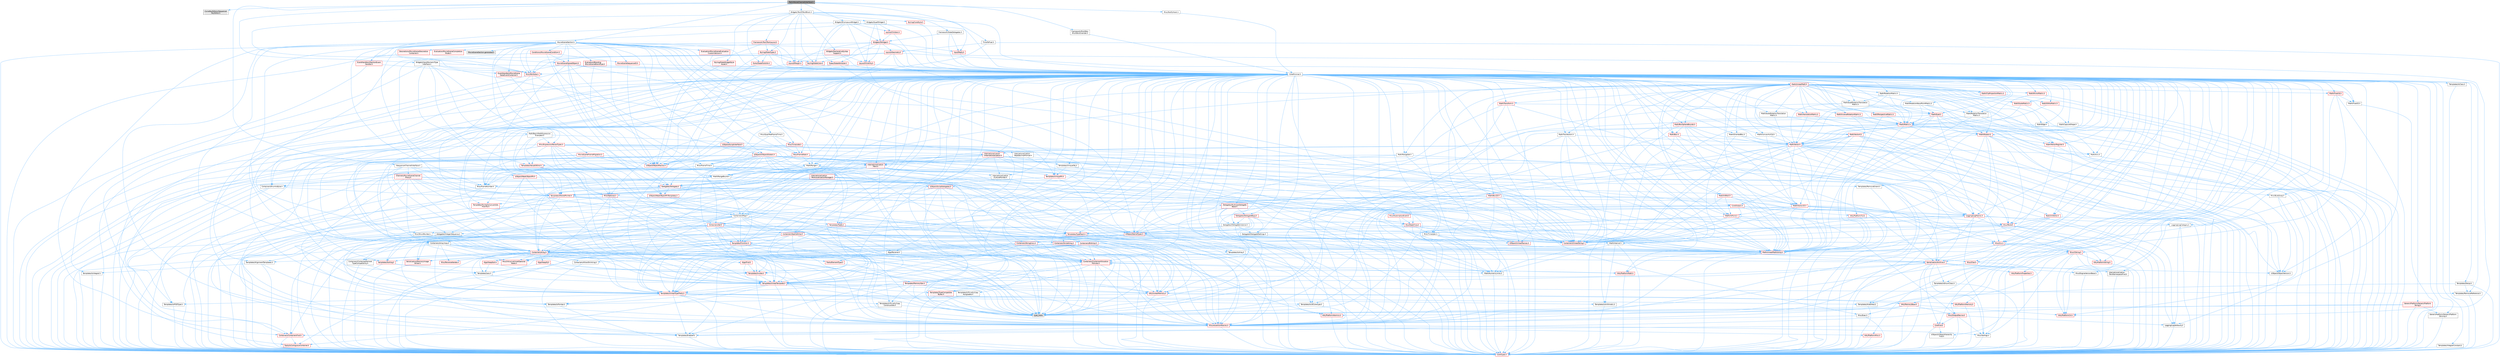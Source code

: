 digraph "PerlinNoiseChannelInterface.h"
{
 // INTERACTIVE_SVG=YES
 // LATEX_PDF_SIZE
  bgcolor="transparent";
  edge [fontname=Helvetica,fontsize=10,labelfontname=Helvetica,labelfontsize=10];
  node [fontname=Helvetica,fontsize=10,shape=box,height=0.2,width=0.4];
  Node1 [id="Node000001",label="PerlinNoiseChannelInterface.h",height=0.2,width=0.4,color="gray40", fillcolor="grey60", style="filled", fontcolor="black",tooltip=" "];
  Node1 -> Node2 [id="edge1_Node000001_Node000002",color="steelblue1",style="solid",tooltip=" "];
  Node2 [id="Node000002",label="CurveKeyEditors/Sequencer\lKeyEditor.h",height=0.2,width=0.4,color="grey60", fillcolor="#E0E0E0", style="filled",tooltip=" "];
  Node1 -> Node3 [id="edge2_Node000001_Node000003",color="steelblue1",style="solid",tooltip=" "];
  Node3 [id="Node000003",label="Framework/MultiBox\l/MultiBoxExtender.h",height=0.2,width=0.4,color="grey40", fillcolor="white", style="filled",URL="$de/dbf/MultiBoxExtender_8h.html",tooltip=" "];
  Node3 -> Node4 [id="edge3_Node000003_Node000004",color="steelblue1",style="solid",tooltip=" "];
  Node4 [id="Node000004",label="CoreMinimal.h",height=0.2,width=0.4,color="grey40", fillcolor="white", style="filled",URL="$d7/d67/CoreMinimal_8h.html",tooltip=" "];
  Node4 -> Node5 [id="edge4_Node000004_Node000005",color="steelblue1",style="solid",tooltip=" "];
  Node5 [id="Node000005",label="CoreTypes.h",height=0.2,width=0.4,color="red", fillcolor="#FFF0F0", style="filled",URL="$dc/dec/CoreTypes_8h.html",tooltip=" "];
  Node4 -> Node19 [id="edge5_Node000004_Node000019",color="steelblue1",style="solid",tooltip=" "];
  Node19 [id="Node000019",label="CoreFwd.h",height=0.2,width=0.4,color="red", fillcolor="#FFF0F0", style="filled",URL="$d1/d1e/CoreFwd_8h.html",tooltip=" "];
  Node19 -> Node5 [id="edge6_Node000019_Node000005",color="steelblue1",style="solid",tooltip=" "];
  Node19 -> Node20 [id="edge7_Node000019_Node000020",color="steelblue1",style="solid",tooltip=" "];
  Node20 [id="Node000020",label="Containers/ContainersFwd.h",height=0.2,width=0.4,color="red", fillcolor="#FFF0F0", style="filled",URL="$d4/d0a/ContainersFwd_8h.html",tooltip=" "];
  Node20 -> Node5 [id="edge8_Node000020_Node000005",color="steelblue1",style="solid",tooltip=" "];
  Node20 -> Node21 [id="edge9_Node000020_Node000021",color="steelblue1",style="solid",tooltip=" "];
  Node21 [id="Node000021",label="Traits/IsContiguousContainer.h",height=0.2,width=0.4,color="red", fillcolor="#FFF0F0", style="filled",URL="$d5/d3c/IsContiguousContainer_8h.html",tooltip=" "];
  Node21 -> Node5 [id="edge10_Node000021_Node000005",color="steelblue1",style="solid",tooltip=" "];
  Node19 -> Node25 [id="edge11_Node000019_Node000025",color="steelblue1",style="solid",tooltip=" "];
  Node25 [id="Node000025",label="UObject/UObjectHierarchy\lFwd.h",height=0.2,width=0.4,color="grey40", fillcolor="white", style="filled",URL="$d3/d13/UObjectHierarchyFwd_8h.html",tooltip=" "];
  Node4 -> Node25 [id="edge12_Node000004_Node000025",color="steelblue1",style="solid",tooltip=" "];
  Node4 -> Node20 [id="edge13_Node000004_Node000020",color="steelblue1",style="solid",tooltip=" "];
  Node4 -> Node26 [id="edge14_Node000004_Node000026",color="steelblue1",style="solid",tooltip=" "];
  Node26 [id="Node000026",label="Misc/VarArgs.h",height=0.2,width=0.4,color="grey40", fillcolor="white", style="filled",URL="$d5/d6f/VarArgs_8h.html",tooltip=" "];
  Node26 -> Node5 [id="edge15_Node000026_Node000005",color="steelblue1",style="solid",tooltip=" "];
  Node4 -> Node27 [id="edge16_Node000004_Node000027",color="steelblue1",style="solid",tooltip=" "];
  Node27 [id="Node000027",label="Logging/LogVerbosity.h",height=0.2,width=0.4,color="grey40", fillcolor="white", style="filled",URL="$d2/d8f/LogVerbosity_8h.html",tooltip=" "];
  Node27 -> Node5 [id="edge17_Node000027_Node000005",color="steelblue1",style="solid",tooltip=" "];
  Node4 -> Node28 [id="edge18_Node000004_Node000028",color="steelblue1",style="solid",tooltip=" "];
  Node28 [id="Node000028",label="Misc/OutputDevice.h",height=0.2,width=0.4,color="red", fillcolor="#FFF0F0", style="filled",URL="$d7/d32/OutputDevice_8h.html",tooltip=" "];
  Node28 -> Node19 [id="edge19_Node000028_Node000019",color="steelblue1",style="solid",tooltip=" "];
  Node28 -> Node5 [id="edge20_Node000028_Node000005",color="steelblue1",style="solid",tooltip=" "];
  Node28 -> Node27 [id="edge21_Node000028_Node000027",color="steelblue1",style="solid",tooltip=" "];
  Node28 -> Node26 [id="edge22_Node000028_Node000026",color="steelblue1",style="solid",tooltip=" "];
  Node4 -> Node34 [id="edge23_Node000004_Node000034",color="steelblue1",style="solid",tooltip=" "];
  Node34 [id="Node000034",label="HAL/PlatformCrt.h",height=0.2,width=0.4,color="red", fillcolor="#FFF0F0", style="filled",URL="$d8/d75/PlatformCrt_8h.html",tooltip=" "];
  Node4 -> Node44 [id="edge24_Node000004_Node000044",color="steelblue1",style="solid",tooltip=" "];
  Node44 [id="Node000044",label="HAL/PlatformMisc.h",height=0.2,width=0.4,color="red", fillcolor="#FFF0F0", style="filled",URL="$d0/df5/PlatformMisc_8h.html",tooltip=" "];
  Node44 -> Node5 [id="edge25_Node000044_Node000005",color="steelblue1",style="solid",tooltip=" "];
  Node4 -> Node63 [id="edge26_Node000004_Node000063",color="steelblue1",style="solid",tooltip=" "];
  Node63 [id="Node000063",label="Misc/AssertionMacros.h",height=0.2,width=0.4,color="red", fillcolor="#FFF0F0", style="filled",URL="$d0/dfa/AssertionMacros_8h.html",tooltip=" "];
  Node63 -> Node5 [id="edge27_Node000063_Node000005",color="steelblue1",style="solid",tooltip=" "];
  Node63 -> Node44 [id="edge28_Node000063_Node000044",color="steelblue1",style="solid",tooltip=" "];
  Node63 -> Node64 [id="edge29_Node000063_Node000064",color="steelblue1",style="solid",tooltip=" "];
  Node64 [id="Node000064",label="Templates/EnableIf.h",height=0.2,width=0.4,color="grey40", fillcolor="white", style="filled",URL="$d7/d60/EnableIf_8h.html",tooltip=" "];
  Node64 -> Node5 [id="edge30_Node000064_Node000005",color="steelblue1",style="solid",tooltip=" "];
  Node63 -> Node26 [id="edge31_Node000063_Node000026",color="steelblue1",style="solid",tooltip=" "];
  Node4 -> Node72 [id="edge32_Node000004_Node000072",color="steelblue1",style="solid",tooltip=" "];
  Node72 [id="Node000072",label="Templates/IsPointer.h",height=0.2,width=0.4,color="grey40", fillcolor="white", style="filled",URL="$d7/d05/IsPointer_8h.html",tooltip=" "];
  Node72 -> Node5 [id="edge33_Node000072_Node000005",color="steelblue1",style="solid",tooltip=" "];
  Node4 -> Node73 [id="edge34_Node000004_Node000073",color="steelblue1",style="solid",tooltip=" "];
  Node73 [id="Node000073",label="HAL/PlatformMemory.h",height=0.2,width=0.4,color="red", fillcolor="#FFF0F0", style="filled",URL="$de/d68/PlatformMemory_8h.html",tooltip=" "];
  Node73 -> Node5 [id="edge35_Node000073_Node000005",color="steelblue1",style="solid",tooltip=" "];
  Node4 -> Node56 [id="edge36_Node000004_Node000056",color="steelblue1",style="solid",tooltip=" "];
  Node56 [id="Node000056",label="HAL/PlatformAtomics.h",height=0.2,width=0.4,color="red", fillcolor="#FFF0F0", style="filled",URL="$d3/d36/PlatformAtomics_8h.html",tooltip=" "];
  Node56 -> Node5 [id="edge37_Node000056_Node000005",color="steelblue1",style="solid",tooltip=" "];
  Node4 -> Node78 [id="edge38_Node000004_Node000078",color="steelblue1",style="solid",tooltip=" "];
  Node78 [id="Node000078",label="Misc/Exec.h",height=0.2,width=0.4,color="grey40", fillcolor="white", style="filled",URL="$de/ddb/Exec_8h.html",tooltip=" "];
  Node78 -> Node5 [id="edge39_Node000078_Node000005",color="steelblue1",style="solid",tooltip=" "];
  Node78 -> Node63 [id="edge40_Node000078_Node000063",color="steelblue1",style="solid",tooltip=" "];
  Node4 -> Node79 [id="edge41_Node000004_Node000079",color="steelblue1",style="solid",tooltip=" "];
  Node79 [id="Node000079",label="HAL/MemoryBase.h",height=0.2,width=0.4,color="red", fillcolor="#FFF0F0", style="filled",URL="$d6/d9f/MemoryBase_8h.html",tooltip=" "];
  Node79 -> Node5 [id="edge42_Node000079_Node000005",color="steelblue1",style="solid",tooltip=" "];
  Node79 -> Node56 [id="edge43_Node000079_Node000056",color="steelblue1",style="solid",tooltip=" "];
  Node79 -> Node34 [id="edge44_Node000079_Node000034",color="steelblue1",style="solid",tooltip=" "];
  Node79 -> Node78 [id="edge45_Node000079_Node000078",color="steelblue1",style="solid",tooltip=" "];
  Node79 -> Node28 [id="edge46_Node000079_Node000028",color="steelblue1",style="solid",tooltip=" "];
  Node4 -> Node89 [id="edge47_Node000004_Node000089",color="steelblue1",style="solid",tooltip=" "];
  Node89 [id="Node000089",label="HAL/UnrealMemory.h",height=0.2,width=0.4,color="red", fillcolor="#FFF0F0", style="filled",URL="$d9/d96/UnrealMemory_8h.html",tooltip=" "];
  Node89 -> Node5 [id="edge48_Node000089_Node000005",color="steelblue1",style="solid",tooltip=" "];
  Node89 -> Node79 [id="edge49_Node000089_Node000079",color="steelblue1",style="solid",tooltip=" "];
  Node89 -> Node73 [id="edge50_Node000089_Node000073",color="steelblue1",style="solid",tooltip=" "];
  Node89 -> Node72 [id="edge51_Node000089_Node000072",color="steelblue1",style="solid",tooltip=" "];
  Node4 -> Node91 [id="edge52_Node000004_Node000091",color="steelblue1",style="solid",tooltip=" "];
  Node91 [id="Node000091",label="Templates/IsArithmetic.h",height=0.2,width=0.4,color="grey40", fillcolor="white", style="filled",URL="$d2/d5d/IsArithmetic_8h.html",tooltip=" "];
  Node91 -> Node5 [id="edge53_Node000091_Node000005",color="steelblue1",style="solid",tooltip=" "];
  Node4 -> Node85 [id="edge54_Node000004_Node000085",color="steelblue1",style="solid",tooltip=" "];
  Node85 [id="Node000085",label="Templates/AndOrNot.h",height=0.2,width=0.4,color="grey40", fillcolor="white", style="filled",URL="$db/d0a/AndOrNot_8h.html",tooltip=" "];
  Node85 -> Node5 [id="edge55_Node000085_Node000005",color="steelblue1",style="solid",tooltip=" "];
  Node4 -> Node92 [id="edge56_Node000004_Node000092",color="steelblue1",style="solid",tooltip=" "];
  Node92 [id="Node000092",label="Templates/IsPODType.h",height=0.2,width=0.4,color="grey40", fillcolor="white", style="filled",URL="$d7/db1/IsPODType_8h.html",tooltip=" "];
  Node92 -> Node5 [id="edge57_Node000092_Node000005",color="steelblue1",style="solid",tooltip=" "];
  Node4 -> Node93 [id="edge58_Node000004_Node000093",color="steelblue1",style="solid",tooltip=" "];
  Node93 [id="Node000093",label="Templates/IsUECoreType.h",height=0.2,width=0.4,color="grey40", fillcolor="white", style="filled",URL="$d1/db8/IsUECoreType_8h.html",tooltip=" "];
  Node93 -> Node5 [id="edge59_Node000093_Node000005",color="steelblue1",style="solid",tooltip=" "];
  Node93 -> Node9 [id="edge60_Node000093_Node000009",color="steelblue1",style="solid",tooltip=" "];
  Node9 [id="Node000009",label="type_traits",height=0.2,width=0.4,color="grey60", fillcolor="#E0E0E0", style="filled",tooltip=" "];
  Node4 -> Node86 [id="edge61_Node000004_Node000086",color="steelblue1",style="solid",tooltip=" "];
  Node86 [id="Node000086",label="Templates/IsTriviallyCopy\lConstructible.h",height=0.2,width=0.4,color="grey40", fillcolor="white", style="filled",URL="$d3/d78/IsTriviallyCopyConstructible_8h.html",tooltip=" "];
  Node86 -> Node5 [id="edge62_Node000086_Node000005",color="steelblue1",style="solid",tooltip=" "];
  Node86 -> Node9 [id="edge63_Node000086_Node000009",color="steelblue1",style="solid",tooltip=" "];
  Node4 -> Node94 [id="edge64_Node000004_Node000094",color="steelblue1",style="solid",tooltip=" "];
  Node94 [id="Node000094",label="Templates/UnrealTypeTraits.h",height=0.2,width=0.4,color="red", fillcolor="#FFF0F0", style="filled",URL="$d2/d2d/UnrealTypeTraits_8h.html",tooltip=" "];
  Node94 -> Node5 [id="edge65_Node000094_Node000005",color="steelblue1",style="solid",tooltip=" "];
  Node94 -> Node72 [id="edge66_Node000094_Node000072",color="steelblue1",style="solid",tooltip=" "];
  Node94 -> Node63 [id="edge67_Node000094_Node000063",color="steelblue1",style="solid",tooltip=" "];
  Node94 -> Node85 [id="edge68_Node000094_Node000085",color="steelblue1",style="solid",tooltip=" "];
  Node94 -> Node64 [id="edge69_Node000094_Node000064",color="steelblue1",style="solid",tooltip=" "];
  Node94 -> Node91 [id="edge70_Node000094_Node000091",color="steelblue1",style="solid",tooltip=" "];
  Node94 -> Node92 [id="edge71_Node000094_Node000092",color="steelblue1",style="solid",tooltip=" "];
  Node94 -> Node93 [id="edge72_Node000094_Node000093",color="steelblue1",style="solid",tooltip=" "];
  Node94 -> Node86 [id="edge73_Node000094_Node000086",color="steelblue1",style="solid",tooltip=" "];
  Node4 -> Node64 [id="edge74_Node000004_Node000064",color="steelblue1",style="solid",tooltip=" "];
  Node4 -> Node96 [id="edge75_Node000004_Node000096",color="steelblue1",style="solid",tooltip=" "];
  Node96 [id="Node000096",label="Templates/RemoveReference.h",height=0.2,width=0.4,color="grey40", fillcolor="white", style="filled",URL="$da/dbe/RemoveReference_8h.html",tooltip=" "];
  Node96 -> Node5 [id="edge76_Node000096_Node000005",color="steelblue1",style="solid",tooltip=" "];
  Node4 -> Node97 [id="edge77_Node000004_Node000097",color="steelblue1",style="solid",tooltip=" "];
  Node97 [id="Node000097",label="Templates/IntegralConstant.h",height=0.2,width=0.4,color="grey40", fillcolor="white", style="filled",URL="$db/d1b/IntegralConstant_8h.html",tooltip=" "];
  Node97 -> Node5 [id="edge78_Node000097_Node000005",color="steelblue1",style="solid",tooltip=" "];
  Node4 -> Node98 [id="edge79_Node000004_Node000098",color="steelblue1",style="solid",tooltip=" "];
  Node98 [id="Node000098",label="Templates/IsClass.h",height=0.2,width=0.4,color="grey40", fillcolor="white", style="filled",URL="$db/dcb/IsClass_8h.html",tooltip=" "];
  Node98 -> Node5 [id="edge80_Node000098_Node000005",color="steelblue1",style="solid",tooltip=" "];
  Node4 -> Node99 [id="edge81_Node000004_Node000099",color="steelblue1",style="solid",tooltip=" "];
  Node99 [id="Node000099",label="Templates/TypeCompatible\lBytes.h",height=0.2,width=0.4,color="red", fillcolor="#FFF0F0", style="filled",URL="$df/d0a/TypeCompatibleBytes_8h.html",tooltip=" "];
  Node99 -> Node5 [id="edge82_Node000099_Node000005",color="steelblue1",style="solid",tooltip=" "];
  Node99 -> Node9 [id="edge83_Node000099_Node000009",color="steelblue1",style="solid",tooltip=" "];
  Node4 -> Node21 [id="edge84_Node000004_Node000021",color="steelblue1",style="solid",tooltip=" "];
  Node4 -> Node100 [id="edge85_Node000004_Node000100",color="steelblue1",style="solid",tooltip=" "];
  Node100 [id="Node000100",label="Templates/UnrealTemplate.h",height=0.2,width=0.4,color="red", fillcolor="#FFF0F0", style="filled",URL="$d4/d24/UnrealTemplate_8h.html",tooltip=" "];
  Node100 -> Node5 [id="edge86_Node000100_Node000005",color="steelblue1",style="solid",tooltip=" "];
  Node100 -> Node72 [id="edge87_Node000100_Node000072",color="steelblue1",style="solid",tooltip=" "];
  Node100 -> Node89 [id="edge88_Node000100_Node000089",color="steelblue1",style="solid",tooltip=" "];
  Node100 -> Node94 [id="edge89_Node000100_Node000094",color="steelblue1",style="solid",tooltip=" "];
  Node100 -> Node96 [id="edge90_Node000100_Node000096",color="steelblue1",style="solid",tooltip=" "];
  Node100 -> Node99 [id="edge91_Node000100_Node000099",color="steelblue1",style="solid",tooltip=" "];
  Node100 -> Node21 [id="edge92_Node000100_Node000021",color="steelblue1",style="solid",tooltip=" "];
  Node100 -> Node9 [id="edge93_Node000100_Node000009",color="steelblue1",style="solid",tooltip=" "];
  Node4 -> Node49 [id="edge94_Node000004_Node000049",color="steelblue1",style="solid",tooltip=" "];
  Node49 [id="Node000049",label="Math/NumericLimits.h",height=0.2,width=0.4,color="grey40", fillcolor="white", style="filled",URL="$df/d1b/NumericLimits_8h.html",tooltip=" "];
  Node49 -> Node5 [id="edge95_Node000049_Node000005",color="steelblue1",style="solid",tooltip=" "];
  Node4 -> Node104 [id="edge96_Node000004_Node000104",color="steelblue1",style="solid",tooltip=" "];
  Node104 [id="Node000104",label="HAL/PlatformMath.h",height=0.2,width=0.4,color="red", fillcolor="#FFF0F0", style="filled",URL="$dc/d53/PlatformMath_8h.html",tooltip=" "];
  Node104 -> Node5 [id="edge97_Node000104_Node000005",color="steelblue1",style="solid",tooltip=" "];
  Node4 -> Node87 [id="edge98_Node000004_Node000087",color="steelblue1",style="solid",tooltip=" "];
  Node87 [id="Node000087",label="Templates/IsTriviallyCopy\lAssignable.h",height=0.2,width=0.4,color="grey40", fillcolor="white", style="filled",URL="$d2/df2/IsTriviallyCopyAssignable_8h.html",tooltip=" "];
  Node87 -> Node5 [id="edge99_Node000087_Node000005",color="steelblue1",style="solid",tooltip=" "];
  Node87 -> Node9 [id="edge100_Node000087_Node000009",color="steelblue1",style="solid",tooltip=" "];
  Node4 -> Node112 [id="edge101_Node000004_Node000112",color="steelblue1",style="solid",tooltip=" "];
  Node112 [id="Node000112",label="Templates/MemoryOps.h",height=0.2,width=0.4,color="red", fillcolor="#FFF0F0", style="filled",URL="$db/dea/MemoryOps_8h.html",tooltip=" "];
  Node112 -> Node5 [id="edge102_Node000112_Node000005",color="steelblue1",style="solid",tooltip=" "];
  Node112 -> Node89 [id="edge103_Node000112_Node000089",color="steelblue1",style="solid",tooltip=" "];
  Node112 -> Node87 [id="edge104_Node000112_Node000087",color="steelblue1",style="solid",tooltip=" "];
  Node112 -> Node86 [id="edge105_Node000112_Node000086",color="steelblue1",style="solid",tooltip=" "];
  Node112 -> Node94 [id="edge106_Node000112_Node000094",color="steelblue1",style="solid",tooltip=" "];
  Node112 -> Node9 [id="edge107_Node000112_Node000009",color="steelblue1",style="solid",tooltip=" "];
  Node4 -> Node113 [id="edge108_Node000004_Node000113",color="steelblue1",style="solid",tooltip=" "];
  Node113 [id="Node000113",label="Containers/ContainerAllocation\lPolicies.h",height=0.2,width=0.4,color="red", fillcolor="#FFF0F0", style="filled",URL="$d7/dff/ContainerAllocationPolicies_8h.html",tooltip=" "];
  Node113 -> Node5 [id="edge109_Node000113_Node000005",color="steelblue1",style="solid",tooltip=" "];
  Node113 -> Node113 [id="edge110_Node000113_Node000113",color="steelblue1",style="solid",tooltip=" "];
  Node113 -> Node104 [id="edge111_Node000113_Node000104",color="steelblue1",style="solid",tooltip=" "];
  Node113 -> Node89 [id="edge112_Node000113_Node000089",color="steelblue1",style="solid",tooltip=" "];
  Node113 -> Node49 [id="edge113_Node000113_Node000049",color="steelblue1",style="solid",tooltip=" "];
  Node113 -> Node63 [id="edge114_Node000113_Node000063",color="steelblue1",style="solid",tooltip=" "];
  Node113 -> Node112 [id="edge115_Node000113_Node000112",color="steelblue1",style="solid",tooltip=" "];
  Node113 -> Node99 [id="edge116_Node000113_Node000099",color="steelblue1",style="solid",tooltip=" "];
  Node113 -> Node9 [id="edge117_Node000113_Node000009",color="steelblue1",style="solid",tooltip=" "];
  Node4 -> Node116 [id="edge118_Node000004_Node000116",color="steelblue1",style="solid",tooltip=" "];
  Node116 [id="Node000116",label="Templates/IsEnumClass.h",height=0.2,width=0.4,color="grey40", fillcolor="white", style="filled",URL="$d7/d15/IsEnumClass_8h.html",tooltip=" "];
  Node116 -> Node5 [id="edge119_Node000116_Node000005",color="steelblue1",style="solid",tooltip=" "];
  Node116 -> Node85 [id="edge120_Node000116_Node000085",color="steelblue1",style="solid",tooltip=" "];
  Node4 -> Node117 [id="edge121_Node000004_Node000117",color="steelblue1",style="solid",tooltip=" "];
  Node117 [id="Node000117",label="HAL/PlatformProperties.h",height=0.2,width=0.4,color="red", fillcolor="#FFF0F0", style="filled",URL="$d9/db0/PlatformProperties_8h.html",tooltip=" "];
  Node117 -> Node5 [id="edge122_Node000117_Node000005",color="steelblue1",style="solid",tooltip=" "];
  Node4 -> Node120 [id="edge123_Node000004_Node000120",color="steelblue1",style="solid",tooltip=" "];
  Node120 [id="Node000120",label="Misc/EngineVersionBase.h",height=0.2,width=0.4,color="grey40", fillcolor="white", style="filled",URL="$d5/d2b/EngineVersionBase_8h.html",tooltip=" "];
  Node120 -> Node5 [id="edge124_Node000120_Node000005",color="steelblue1",style="solid",tooltip=" "];
  Node4 -> Node121 [id="edge125_Node000004_Node000121",color="steelblue1",style="solid",tooltip=" "];
  Node121 [id="Node000121",label="Internationalization\l/TextNamespaceFwd.h",height=0.2,width=0.4,color="grey40", fillcolor="white", style="filled",URL="$d8/d97/TextNamespaceFwd_8h.html",tooltip=" "];
  Node121 -> Node5 [id="edge126_Node000121_Node000005",color="steelblue1",style="solid",tooltip=" "];
  Node4 -> Node122 [id="edge127_Node000004_Node000122",color="steelblue1",style="solid",tooltip=" "];
  Node122 [id="Node000122",label="Serialization/Archive.h",height=0.2,width=0.4,color="red", fillcolor="#FFF0F0", style="filled",URL="$d7/d3b/Archive_8h.html",tooltip=" "];
  Node122 -> Node19 [id="edge128_Node000122_Node000019",color="steelblue1",style="solid",tooltip=" "];
  Node122 -> Node5 [id="edge129_Node000122_Node000005",color="steelblue1",style="solid",tooltip=" "];
  Node122 -> Node117 [id="edge130_Node000122_Node000117",color="steelblue1",style="solid",tooltip=" "];
  Node122 -> Node121 [id="edge131_Node000122_Node000121",color="steelblue1",style="solid",tooltip=" "];
  Node122 -> Node63 [id="edge132_Node000122_Node000063",color="steelblue1",style="solid",tooltip=" "];
  Node122 -> Node120 [id="edge133_Node000122_Node000120",color="steelblue1",style="solid",tooltip=" "];
  Node122 -> Node26 [id="edge134_Node000122_Node000026",color="steelblue1",style="solid",tooltip=" "];
  Node122 -> Node64 [id="edge135_Node000122_Node000064",color="steelblue1",style="solid",tooltip=" "];
  Node122 -> Node116 [id="edge136_Node000122_Node000116",color="steelblue1",style="solid",tooltip=" "];
  Node122 -> Node100 [id="edge137_Node000122_Node000100",color="steelblue1",style="solid",tooltip=" "];
  Node122 -> Node125 [id="edge138_Node000122_Node000125",color="steelblue1",style="solid",tooltip=" "];
  Node125 [id="Node000125",label="UObject/ObjectVersion.h",height=0.2,width=0.4,color="grey40", fillcolor="white", style="filled",URL="$da/d63/ObjectVersion_8h.html",tooltip=" "];
  Node125 -> Node5 [id="edge139_Node000125_Node000005",color="steelblue1",style="solid",tooltip=" "];
  Node4 -> Node126 [id="edge140_Node000004_Node000126",color="steelblue1",style="solid",tooltip=" "];
  Node126 [id="Node000126",label="Templates/Less.h",height=0.2,width=0.4,color="grey40", fillcolor="white", style="filled",URL="$de/dc8/Less_8h.html",tooltip=" "];
  Node126 -> Node5 [id="edge141_Node000126_Node000005",color="steelblue1",style="solid",tooltip=" "];
  Node126 -> Node100 [id="edge142_Node000126_Node000100",color="steelblue1",style="solid",tooltip=" "];
  Node4 -> Node127 [id="edge143_Node000004_Node000127",color="steelblue1",style="solid",tooltip=" "];
  Node127 [id="Node000127",label="Templates/Sorting.h",height=0.2,width=0.4,color="red", fillcolor="#FFF0F0", style="filled",URL="$d3/d9e/Sorting_8h.html",tooltip=" "];
  Node127 -> Node5 [id="edge144_Node000127_Node000005",color="steelblue1",style="solid",tooltip=" "];
  Node127 -> Node104 [id="edge145_Node000127_Node000104",color="steelblue1",style="solid",tooltip=" "];
  Node127 -> Node126 [id="edge146_Node000127_Node000126",color="steelblue1",style="solid",tooltip=" "];
  Node4 -> Node138 [id="edge147_Node000004_Node000138",color="steelblue1",style="solid",tooltip=" "];
  Node138 [id="Node000138",label="Misc/Char.h",height=0.2,width=0.4,color="red", fillcolor="#FFF0F0", style="filled",URL="$d0/d58/Char_8h.html",tooltip=" "];
  Node138 -> Node5 [id="edge148_Node000138_Node000005",color="steelblue1",style="solid",tooltip=" "];
  Node138 -> Node9 [id="edge149_Node000138_Node000009",color="steelblue1",style="solid",tooltip=" "];
  Node4 -> Node141 [id="edge150_Node000004_Node000141",color="steelblue1",style="solid",tooltip=" "];
  Node141 [id="Node000141",label="GenericPlatform/GenericPlatform\lStricmp.h",height=0.2,width=0.4,color="grey40", fillcolor="white", style="filled",URL="$d2/d86/GenericPlatformStricmp_8h.html",tooltip=" "];
  Node141 -> Node5 [id="edge151_Node000141_Node000005",color="steelblue1",style="solid",tooltip=" "];
  Node4 -> Node142 [id="edge152_Node000004_Node000142",color="steelblue1",style="solid",tooltip=" "];
  Node142 [id="Node000142",label="GenericPlatform/GenericPlatform\lString.h",height=0.2,width=0.4,color="red", fillcolor="#FFF0F0", style="filled",URL="$dd/d20/GenericPlatformString_8h.html",tooltip=" "];
  Node142 -> Node5 [id="edge153_Node000142_Node000005",color="steelblue1",style="solid",tooltip=" "];
  Node142 -> Node141 [id="edge154_Node000142_Node000141",color="steelblue1",style="solid",tooltip=" "];
  Node142 -> Node64 [id="edge155_Node000142_Node000064",color="steelblue1",style="solid",tooltip=" "];
  Node142 -> Node9 [id="edge156_Node000142_Node000009",color="steelblue1",style="solid",tooltip=" "];
  Node4 -> Node75 [id="edge157_Node000004_Node000075",color="steelblue1",style="solid",tooltip=" "];
  Node75 [id="Node000075",label="HAL/PlatformString.h",height=0.2,width=0.4,color="red", fillcolor="#FFF0F0", style="filled",URL="$db/db5/PlatformString_8h.html",tooltip=" "];
  Node75 -> Node5 [id="edge158_Node000075_Node000005",color="steelblue1",style="solid",tooltip=" "];
  Node4 -> Node145 [id="edge159_Node000004_Node000145",color="steelblue1",style="solid",tooltip=" "];
  Node145 [id="Node000145",label="Misc/CString.h",height=0.2,width=0.4,color="red", fillcolor="#FFF0F0", style="filled",URL="$d2/d49/CString_8h.html",tooltip=" "];
  Node145 -> Node5 [id="edge160_Node000145_Node000005",color="steelblue1",style="solid",tooltip=" "];
  Node145 -> Node34 [id="edge161_Node000145_Node000034",color="steelblue1",style="solid",tooltip=" "];
  Node145 -> Node75 [id="edge162_Node000145_Node000075",color="steelblue1",style="solid",tooltip=" "];
  Node145 -> Node63 [id="edge163_Node000145_Node000063",color="steelblue1",style="solid",tooltip=" "];
  Node145 -> Node138 [id="edge164_Node000145_Node000138",color="steelblue1",style="solid",tooltip=" "];
  Node145 -> Node26 [id="edge165_Node000145_Node000026",color="steelblue1",style="solid",tooltip=" "];
  Node4 -> Node146 [id="edge166_Node000004_Node000146",color="steelblue1",style="solid",tooltip=" "];
  Node146 [id="Node000146",label="Misc/Crc.h",height=0.2,width=0.4,color="red", fillcolor="#FFF0F0", style="filled",URL="$d4/dd2/Crc_8h.html",tooltip=" "];
  Node146 -> Node5 [id="edge167_Node000146_Node000005",color="steelblue1",style="solid",tooltip=" "];
  Node146 -> Node75 [id="edge168_Node000146_Node000075",color="steelblue1",style="solid",tooltip=" "];
  Node146 -> Node63 [id="edge169_Node000146_Node000063",color="steelblue1",style="solid",tooltip=" "];
  Node146 -> Node145 [id="edge170_Node000146_Node000145",color="steelblue1",style="solid",tooltip=" "];
  Node146 -> Node138 [id="edge171_Node000146_Node000138",color="steelblue1",style="solid",tooltip=" "];
  Node146 -> Node94 [id="edge172_Node000146_Node000094",color="steelblue1",style="solid",tooltip=" "];
  Node4 -> Node137 [id="edge173_Node000004_Node000137",color="steelblue1",style="solid",tooltip=" "];
  Node137 [id="Node000137",label="Math/UnrealMathUtility.h",height=0.2,width=0.4,color="red", fillcolor="#FFF0F0", style="filled",URL="$db/db8/UnrealMathUtility_8h.html",tooltip=" "];
  Node137 -> Node5 [id="edge174_Node000137_Node000005",color="steelblue1",style="solid",tooltip=" "];
  Node137 -> Node63 [id="edge175_Node000137_Node000063",color="steelblue1",style="solid",tooltip=" "];
  Node137 -> Node104 [id="edge176_Node000137_Node000104",color="steelblue1",style="solid",tooltip=" "];
  Node4 -> Node147 [id="edge177_Node000004_Node000147",color="steelblue1",style="solid",tooltip=" "];
  Node147 [id="Node000147",label="Containers/UnrealString.h",height=0.2,width=0.4,color="red", fillcolor="#FFF0F0", style="filled",URL="$d5/dba/UnrealString_8h.html",tooltip=" "];
  Node4 -> Node151 [id="edge178_Node000004_Node000151",color="steelblue1",style="solid",tooltip=" "];
  Node151 [id="Node000151",label="Containers/Array.h",height=0.2,width=0.4,color="red", fillcolor="#FFF0F0", style="filled",URL="$df/dd0/Array_8h.html",tooltip=" "];
  Node151 -> Node5 [id="edge179_Node000151_Node000005",color="steelblue1",style="solid",tooltip=" "];
  Node151 -> Node63 [id="edge180_Node000151_Node000063",color="steelblue1",style="solid",tooltip=" "];
  Node151 -> Node152 [id="edge181_Node000151_Node000152",color="steelblue1",style="solid",tooltip=" "];
  Node152 [id="Node000152",label="Misc/IntrusiveUnsetOptional\lState.h",height=0.2,width=0.4,color="red", fillcolor="#FFF0F0", style="filled",URL="$d2/d0a/IntrusiveUnsetOptionalState_8h.html",tooltip=" "];
  Node151 -> Node154 [id="edge182_Node000151_Node000154",color="steelblue1",style="solid",tooltip=" "];
  Node154 [id="Node000154",label="Misc/ReverseIterate.h",height=0.2,width=0.4,color="red", fillcolor="#FFF0F0", style="filled",URL="$db/de3/ReverseIterate_8h.html",tooltip=" "];
  Node151 -> Node89 [id="edge183_Node000151_Node000089",color="steelblue1",style="solid",tooltip=" "];
  Node151 -> Node94 [id="edge184_Node000151_Node000094",color="steelblue1",style="solid",tooltip=" "];
  Node151 -> Node100 [id="edge185_Node000151_Node000100",color="steelblue1",style="solid",tooltip=" "];
  Node151 -> Node156 [id="edge186_Node000151_Node000156",color="steelblue1",style="solid",tooltip=" "];
  Node156 [id="Node000156",label="Containers/AllowShrinking.h",height=0.2,width=0.4,color="grey40", fillcolor="white", style="filled",URL="$d7/d1a/AllowShrinking_8h.html",tooltip=" "];
  Node156 -> Node5 [id="edge187_Node000156_Node000005",color="steelblue1",style="solid",tooltip=" "];
  Node151 -> Node113 [id="edge188_Node000151_Node000113",color="steelblue1",style="solid",tooltip=" "];
  Node151 -> Node157 [id="edge189_Node000151_Node000157",color="steelblue1",style="solid",tooltip=" "];
  Node157 [id="Node000157",label="Containers/ContainerElement\lTypeCompatibility.h",height=0.2,width=0.4,color="grey40", fillcolor="white", style="filled",URL="$df/ddf/ContainerElementTypeCompatibility_8h.html",tooltip=" "];
  Node157 -> Node5 [id="edge190_Node000157_Node000005",color="steelblue1",style="solid",tooltip=" "];
  Node157 -> Node94 [id="edge191_Node000157_Node000094",color="steelblue1",style="solid",tooltip=" "];
  Node151 -> Node122 [id="edge192_Node000151_Node000122",color="steelblue1",style="solid",tooltip=" "];
  Node151 -> Node158 [id="edge193_Node000151_Node000158",color="steelblue1",style="solid",tooltip=" "];
  Node158 [id="Node000158",label="Serialization/MemoryImage\lWriter.h",height=0.2,width=0.4,color="red", fillcolor="#FFF0F0", style="filled",URL="$d0/d08/MemoryImageWriter_8h.html",tooltip=" "];
  Node158 -> Node5 [id="edge194_Node000158_Node000005",color="steelblue1",style="solid",tooltip=" "];
  Node151 -> Node167 [id="edge195_Node000151_Node000167",color="steelblue1",style="solid",tooltip=" "];
  Node167 [id="Node000167",label="Algo/Heapify.h",height=0.2,width=0.4,color="red", fillcolor="#FFF0F0", style="filled",URL="$d0/d2a/Heapify_8h.html",tooltip=" "];
  Node167 -> Node130 [id="edge196_Node000167_Node000130",color="steelblue1",style="solid",tooltip=" "];
  Node130 [id="Node000130",label="Templates/Invoke.h",height=0.2,width=0.4,color="red", fillcolor="#FFF0F0", style="filled",URL="$d7/deb/Invoke_8h.html",tooltip=" "];
  Node130 -> Node5 [id="edge197_Node000130_Node000005",color="steelblue1",style="solid",tooltip=" "];
  Node130 -> Node100 [id="edge198_Node000130_Node000100",color="steelblue1",style="solid",tooltip=" "];
  Node130 -> Node9 [id="edge199_Node000130_Node000009",color="steelblue1",style="solid",tooltip=" "];
  Node167 -> Node126 [id="edge200_Node000167_Node000126",color="steelblue1",style="solid",tooltip=" "];
  Node167 -> Node100 [id="edge201_Node000167_Node000100",color="steelblue1",style="solid",tooltip=" "];
  Node151 -> Node168 [id="edge202_Node000151_Node000168",color="steelblue1",style="solid",tooltip=" "];
  Node168 [id="Node000168",label="Algo/HeapSort.h",height=0.2,width=0.4,color="red", fillcolor="#FFF0F0", style="filled",URL="$d3/d92/HeapSort_8h.html",tooltip=" "];
  Node168 -> Node126 [id="edge203_Node000168_Node000126",color="steelblue1",style="solid",tooltip=" "];
  Node168 -> Node100 [id="edge204_Node000168_Node000100",color="steelblue1",style="solid",tooltip=" "];
  Node151 -> Node130 [id="edge205_Node000151_Node000130",color="steelblue1",style="solid",tooltip=" "];
  Node151 -> Node126 [id="edge206_Node000151_Node000126",color="steelblue1",style="solid",tooltip=" "];
  Node151 -> Node127 [id="edge207_Node000151_Node000127",color="steelblue1",style="solid",tooltip=" "];
  Node151 -> Node174 [id="edge208_Node000151_Node000174",color="steelblue1",style="solid",tooltip=" "];
  Node174 [id="Node000174",label="Templates/AlignmentTemplates.h",height=0.2,width=0.4,color="grey40", fillcolor="white", style="filled",URL="$dd/d32/AlignmentTemplates_8h.html",tooltip=" "];
  Node174 -> Node5 [id="edge209_Node000174_Node000005",color="steelblue1",style="solid",tooltip=" "];
  Node174 -> Node83 [id="edge210_Node000174_Node000083",color="steelblue1",style="solid",tooltip=" "];
  Node83 [id="Node000083",label="Templates/IsIntegral.h",height=0.2,width=0.4,color="grey40", fillcolor="white", style="filled",URL="$da/d64/IsIntegral_8h.html",tooltip=" "];
  Node83 -> Node5 [id="edge211_Node000083_Node000005",color="steelblue1",style="solid",tooltip=" "];
  Node174 -> Node72 [id="edge212_Node000174_Node000072",color="steelblue1",style="solid",tooltip=" "];
  Node151 -> Node47 [id="edge213_Node000151_Node000047",color="steelblue1",style="solid",tooltip=" "];
  Node47 [id="Node000047",label="Traits/ElementType.h",height=0.2,width=0.4,color="red", fillcolor="#FFF0F0", style="filled",URL="$d5/d4f/ElementType_8h.html",tooltip=" "];
  Node47 -> Node9 [id="edge214_Node000047_Node000009",color="steelblue1",style="solid",tooltip=" "];
  Node151 -> Node9 [id="edge215_Node000151_Node000009",color="steelblue1",style="solid",tooltip=" "];
  Node4 -> Node175 [id="edge216_Node000004_Node000175",color="steelblue1",style="solid",tooltip=" "];
  Node175 [id="Node000175",label="Misc/FrameNumber.h",height=0.2,width=0.4,color="grey40", fillcolor="white", style="filled",URL="$dd/dbd/FrameNumber_8h.html",tooltip=" "];
  Node175 -> Node5 [id="edge217_Node000175_Node000005",color="steelblue1",style="solid",tooltip=" "];
  Node175 -> Node49 [id="edge218_Node000175_Node000049",color="steelblue1",style="solid",tooltip=" "];
  Node175 -> Node137 [id="edge219_Node000175_Node000137",color="steelblue1",style="solid",tooltip=" "];
  Node175 -> Node64 [id="edge220_Node000175_Node000064",color="steelblue1",style="solid",tooltip=" "];
  Node175 -> Node94 [id="edge221_Node000175_Node000094",color="steelblue1",style="solid",tooltip=" "];
  Node4 -> Node176 [id="edge222_Node000004_Node000176",color="steelblue1",style="solid",tooltip=" "];
  Node176 [id="Node000176",label="Misc/Timespan.h",height=0.2,width=0.4,color="grey40", fillcolor="white", style="filled",URL="$da/dd9/Timespan_8h.html",tooltip=" "];
  Node176 -> Node5 [id="edge223_Node000176_Node000005",color="steelblue1",style="solid",tooltip=" "];
  Node176 -> Node177 [id="edge224_Node000176_Node000177",color="steelblue1",style="solid",tooltip=" "];
  Node177 [id="Node000177",label="Math/Interval.h",height=0.2,width=0.4,color="grey40", fillcolor="white", style="filled",URL="$d1/d55/Interval_8h.html",tooltip=" "];
  Node177 -> Node5 [id="edge225_Node000177_Node000005",color="steelblue1",style="solid",tooltip=" "];
  Node177 -> Node91 [id="edge226_Node000177_Node000091",color="steelblue1",style="solid",tooltip=" "];
  Node177 -> Node94 [id="edge227_Node000177_Node000094",color="steelblue1",style="solid",tooltip=" "];
  Node177 -> Node49 [id="edge228_Node000177_Node000049",color="steelblue1",style="solid",tooltip=" "];
  Node177 -> Node137 [id="edge229_Node000177_Node000137",color="steelblue1",style="solid",tooltip=" "];
  Node176 -> Node137 [id="edge230_Node000176_Node000137",color="steelblue1",style="solid",tooltip=" "];
  Node176 -> Node63 [id="edge231_Node000176_Node000063",color="steelblue1",style="solid",tooltip=" "];
  Node4 -> Node178 [id="edge232_Node000004_Node000178",color="steelblue1",style="solid",tooltip=" "];
  Node178 [id="Node000178",label="Containers/StringConv.h",height=0.2,width=0.4,color="red", fillcolor="#FFF0F0", style="filled",URL="$d3/ddf/StringConv_8h.html",tooltip=" "];
  Node178 -> Node5 [id="edge233_Node000178_Node000005",color="steelblue1",style="solid",tooltip=" "];
  Node178 -> Node63 [id="edge234_Node000178_Node000063",color="steelblue1",style="solid",tooltip=" "];
  Node178 -> Node113 [id="edge235_Node000178_Node000113",color="steelblue1",style="solid",tooltip=" "];
  Node178 -> Node151 [id="edge236_Node000178_Node000151",color="steelblue1",style="solid",tooltip=" "];
  Node178 -> Node145 [id="edge237_Node000178_Node000145",color="steelblue1",style="solid",tooltip=" "];
  Node178 -> Node179 [id="edge238_Node000178_Node000179",color="steelblue1",style="solid",tooltip=" "];
  Node179 [id="Node000179",label="Templates/IsArray.h",height=0.2,width=0.4,color="grey40", fillcolor="white", style="filled",URL="$d8/d8d/IsArray_8h.html",tooltip=" "];
  Node179 -> Node5 [id="edge239_Node000179_Node000005",color="steelblue1",style="solid",tooltip=" "];
  Node178 -> Node100 [id="edge240_Node000178_Node000100",color="steelblue1",style="solid",tooltip=" "];
  Node178 -> Node94 [id="edge241_Node000178_Node000094",color="steelblue1",style="solid",tooltip=" "];
  Node178 -> Node47 [id="edge242_Node000178_Node000047",color="steelblue1",style="solid",tooltip=" "];
  Node178 -> Node21 [id="edge243_Node000178_Node000021",color="steelblue1",style="solid",tooltip=" "];
  Node178 -> Node9 [id="edge244_Node000178_Node000009",color="steelblue1",style="solid",tooltip=" "];
  Node4 -> Node180 [id="edge245_Node000004_Node000180",color="steelblue1",style="solid",tooltip=" "];
  Node180 [id="Node000180",label="UObject/UnrealNames.h",height=0.2,width=0.4,color="red", fillcolor="#FFF0F0", style="filled",URL="$d8/db1/UnrealNames_8h.html",tooltip=" "];
  Node180 -> Node5 [id="edge246_Node000180_Node000005",color="steelblue1",style="solid",tooltip=" "];
  Node4 -> Node182 [id="edge247_Node000004_Node000182",color="steelblue1",style="solid",tooltip=" "];
  Node182 [id="Node000182",label="UObject/NameTypes.h",height=0.2,width=0.4,color="red", fillcolor="#FFF0F0", style="filled",URL="$d6/d35/NameTypes_8h.html",tooltip=" "];
  Node182 -> Node5 [id="edge248_Node000182_Node000005",color="steelblue1",style="solid",tooltip=" "];
  Node182 -> Node63 [id="edge249_Node000182_Node000063",color="steelblue1",style="solid",tooltip=" "];
  Node182 -> Node89 [id="edge250_Node000182_Node000089",color="steelblue1",style="solid",tooltip=" "];
  Node182 -> Node94 [id="edge251_Node000182_Node000094",color="steelblue1",style="solid",tooltip=" "];
  Node182 -> Node100 [id="edge252_Node000182_Node000100",color="steelblue1",style="solid",tooltip=" "];
  Node182 -> Node147 [id="edge253_Node000182_Node000147",color="steelblue1",style="solid",tooltip=" "];
  Node182 -> Node178 [id="edge254_Node000182_Node000178",color="steelblue1",style="solid",tooltip=" "];
  Node182 -> Node180 [id="edge255_Node000182_Node000180",color="steelblue1",style="solid",tooltip=" "];
  Node182 -> Node152 [id="edge256_Node000182_Node000152",color="steelblue1",style="solid",tooltip=" "];
  Node4 -> Node190 [id="edge257_Node000004_Node000190",color="steelblue1",style="solid",tooltip=" "];
  Node190 [id="Node000190",label="Misc/Parse.h",height=0.2,width=0.4,color="red", fillcolor="#FFF0F0", style="filled",URL="$dc/d71/Parse_8h.html",tooltip=" "];
  Node190 -> Node147 [id="edge258_Node000190_Node000147",color="steelblue1",style="solid",tooltip=" "];
  Node190 -> Node5 [id="edge259_Node000190_Node000005",color="steelblue1",style="solid",tooltip=" "];
  Node190 -> Node34 [id="edge260_Node000190_Node000034",color="steelblue1",style="solid",tooltip=" "];
  Node190 -> Node191 [id="edge261_Node000190_Node000191",color="steelblue1",style="solid",tooltip=" "];
  Node191 [id="Node000191",label="Templates/Function.h",height=0.2,width=0.4,color="red", fillcolor="#FFF0F0", style="filled",URL="$df/df5/Function_8h.html",tooltip=" "];
  Node191 -> Node5 [id="edge262_Node000191_Node000005",color="steelblue1",style="solid",tooltip=" "];
  Node191 -> Node63 [id="edge263_Node000191_Node000063",color="steelblue1",style="solid",tooltip=" "];
  Node191 -> Node152 [id="edge264_Node000191_Node000152",color="steelblue1",style="solid",tooltip=" "];
  Node191 -> Node89 [id="edge265_Node000191_Node000089",color="steelblue1",style="solid",tooltip=" "];
  Node191 -> Node94 [id="edge266_Node000191_Node000094",color="steelblue1",style="solid",tooltip=" "];
  Node191 -> Node130 [id="edge267_Node000191_Node000130",color="steelblue1",style="solid",tooltip=" "];
  Node191 -> Node100 [id="edge268_Node000191_Node000100",color="steelblue1",style="solid",tooltip=" "];
  Node191 -> Node137 [id="edge269_Node000191_Node000137",color="steelblue1",style="solid",tooltip=" "];
  Node191 -> Node9 [id="edge270_Node000191_Node000009",color="steelblue1",style="solid",tooltip=" "];
  Node4 -> Node174 [id="edge271_Node000004_Node000174",color="steelblue1",style="solid",tooltip=" "];
  Node4 -> Node193 [id="edge272_Node000004_Node000193",color="steelblue1",style="solid",tooltip=" "];
  Node193 [id="Node000193",label="Misc/StructBuilder.h",height=0.2,width=0.4,color="grey40", fillcolor="white", style="filled",URL="$d9/db3/StructBuilder_8h.html",tooltip=" "];
  Node193 -> Node5 [id="edge273_Node000193_Node000005",color="steelblue1",style="solid",tooltip=" "];
  Node193 -> Node137 [id="edge274_Node000193_Node000137",color="steelblue1",style="solid",tooltip=" "];
  Node193 -> Node174 [id="edge275_Node000193_Node000174",color="steelblue1",style="solid",tooltip=" "];
  Node4 -> Node106 [id="edge276_Node000004_Node000106",color="steelblue1",style="solid",tooltip=" "];
  Node106 [id="Node000106",label="Templates/Decay.h",height=0.2,width=0.4,color="grey40", fillcolor="white", style="filled",URL="$dd/d0f/Decay_8h.html",tooltip=" "];
  Node106 -> Node5 [id="edge277_Node000106_Node000005",color="steelblue1",style="solid",tooltip=" "];
  Node106 -> Node96 [id="edge278_Node000106_Node000096",color="steelblue1",style="solid",tooltip=" "];
  Node106 -> Node9 [id="edge279_Node000106_Node000009",color="steelblue1",style="solid",tooltip=" "];
  Node4 -> Node194 [id="edge280_Node000004_Node000194",color="steelblue1",style="solid",tooltip=" "];
  Node194 [id="Node000194",label="Templates/PointerIsConvertible\lFromTo.h",height=0.2,width=0.4,color="red", fillcolor="#FFF0F0", style="filled",URL="$d6/d65/PointerIsConvertibleFromTo_8h.html",tooltip=" "];
  Node194 -> Node5 [id="edge281_Node000194_Node000005",color="steelblue1",style="solid",tooltip=" "];
  Node194 -> Node9 [id="edge282_Node000194_Node000009",color="steelblue1",style="solid",tooltip=" "];
  Node4 -> Node130 [id="edge283_Node000004_Node000130",color="steelblue1",style="solid",tooltip=" "];
  Node4 -> Node191 [id="edge284_Node000004_Node000191",color="steelblue1",style="solid",tooltip=" "];
  Node4 -> Node163 [id="edge285_Node000004_Node000163",color="steelblue1",style="solid",tooltip=" "];
  Node163 [id="Node000163",label="Templates/TypeHash.h",height=0.2,width=0.4,color="red", fillcolor="#FFF0F0", style="filled",URL="$d1/d62/TypeHash_8h.html",tooltip=" "];
  Node163 -> Node5 [id="edge286_Node000163_Node000005",color="steelblue1",style="solid",tooltip=" "];
  Node163 -> Node146 [id="edge287_Node000163_Node000146",color="steelblue1",style="solid",tooltip=" "];
  Node163 -> Node9 [id="edge288_Node000163_Node000009",color="steelblue1",style="solid",tooltip=" "];
  Node4 -> Node195 [id="edge289_Node000004_Node000195",color="steelblue1",style="solid",tooltip=" "];
  Node195 [id="Node000195",label="Containers/ScriptArray.h",height=0.2,width=0.4,color="red", fillcolor="#FFF0F0", style="filled",URL="$dc/daf/ScriptArray_8h.html",tooltip=" "];
  Node195 -> Node5 [id="edge290_Node000195_Node000005",color="steelblue1",style="solid",tooltip=" "];
  Node195 -> Node63 [id="edge291_Node000195_Node000063",color="steelblue1",style="solid",tooltip=" "];
  Node195 -> Node89 [id="edge292_Node000195_Node000089",color="steelblue1",style="solid",tooltip=" "];
  Node195 -> Node156 [id="edge293_Node000195_Node000156",color="steelblue1",style="solid",tooltip=" "];
  Node195 -> Node113 [id="edge294_Node000195_Node000113",color="steelblue1",style="solid",tooltip=" "];
  Node195 -> Node151 [id="edge295_Node000195_Node000151",color="steelblue1",style="solid",tooltip=" "];
  Node4 -> Node196 [id="edge296_Node000004_Node000196",color="steelblue1",style="solid",tooltip=" "];
  Node196 [id="Node000196",label="Containers/BitArray.h",height=0.2,width=0.4,color="red", fillcolor="#FFF0F0", style="filled",URL="$d1/de4/BitArray_8h.html",tooltip=" "];
  Node196 -> Node113 [id="edge297_Node000196_Node000113",color="steelblue1",style="solid",tooltip=" "];
  Node196 -> Node5 [id="edge298_Node000196_Node000005",color="steelblue1",style="solid",tooltip=" "];
  Node196 -> Node56 [id="edge299_Node000196_Node000056",color="steelblue1",style="solid",tooltip=" "];
  Node196 -> Node89 [id="edge300_Node000196_Node000089",color="steelblue1",style="solid",tooltip=" "];
  Node196 -> Node137 [id="edge301_Node000196_Node000137",color="steelblue1",style="solid",tooltip=" "];
  Node196 -> Node63 [id="edge302_Node000196_Node000063",color="steelblue1",style="solid",tooltip=" "];
  Node196 -> Node122 [id="edge303_Node000196_Node000122",color="steelblue1",style="solid",tooltip=" "];
  Node196 -> Node158 [id="edge304_Node000196_Node000158",color="steelblue1",style="solid",tooltip=" "];
  Node196 -> Node64 [id="edge305_Node000196_Node000064",color="steelblue1",style="solid",tooltip=" "];
  Node196 -> Node130 [id="edge306_Node000196_Node000130",color="steelblue1",style="solid",tooltip=" "];
  Node196 -> Node100 [id="edge307_Node000196_Node000100",color="steelblue1",style="solid",tooltip=" "];
  Node196 -> Node94 [id="edge308_Node000196_Node000094",color="steelblue1",style="solid",tooltip=" "];
  Node4 -> Node197 [id="edge309_Node000004_Node000197",color="steelblue1",style="solid",tooltip=" "];
  Node197 [id="Node000197",label="Containers/SparseArray.h",height=0.2,width=0.4,color="red", fillcolor="#FFF0F0", style="filled",URL="$d5/dbf/SparseArray_8h.html",tooltip=" "];
  Node197 -> Node5 [id="edge310_Node000197_Node000005",color="steelblue1",style="solid",tooltip=" "];
  Node197 -> Node63 [id="edge311_Node000197_Node000063",color="steelblue1",style="solid",tooltip=" "];
  Node197 -> Node89 [id="edge312_Node000197_Node000089",color="steelblue1",style="solid",tooltip=" "];
  Node197 -> Node94 [id="edge313_Node000197_Node000094",color="steelblue1",style="solid",tooltip=" "];
  Node197 -> Node100 [id="edge314_Node000197_Node000100",color="steelblue1",style="solid",tooltip=" "];
  Node197 -> Node113 [id="edge315_Node000197_Node000113",color="steelblue1",style="solid",tooltip=" "];
  Node197 -> Node126 [id="edge316_Node000197_Node000126",color="steelblue1",style="solid",tooltip=" "];
  Node197 -> Node151 [id="edge317_Node000197_Node000151",color="steelblue1",style="solid",tooltip=" "];
  Node197 -> Node137 [id="edge318_Node000197_Node000137",color="steelblue1",style="solid",tooltip=" "];
  Node197 -> Node195 [id="edge319_Node000197_Node000195",color="steelblue1",style="solid",tooltip=" "];
  Node197 -> Node196 [id="edge320_Node000197_Node000196",color="steelblue1",style="solid",tooltip=" "];
  Node197 -> Node158 [id="edge321_Node000197_Node000158",color="steelblue1",style="solid",tooltip=" "];
  Node197 -> Node147 [id="edge322_Node000197_Node000147",color="steelblue1",style="solid",tooltip=" "];
  Node197 -> Node152 [id="edge323_Node000197_Node000152",color="steelblue1",style="solid",tooltip=" "];
  Node4 -> Node213 [id="edge324_Node000004_Node000213",color="steelblue1",style="solid",tooltip=" "];
  Node213 [id="Node000213",label="Containers/Set.h",height=0.2,width=0.4,color="red", fillcolor="#FFF0F0", style="filled",URL="$d4/d45/Set_8h.html",tooltip=" "];
  Node213 -> Node113 [id="edge325_Node000213_Node000113",color="steelblue1",style="solid",tooltip=" "];
  Node213 -> Node157 [id="edge326_Node000213_Node000157",color="steelblue1",style="solid",tooltip=" "];
  Node213 -> Node197 [id="edge327_Node000213_Node000197",color="steelblue1",style="solid",tooltip=" "];
  Node213 -> Node20 [id="edge328_Node000213_Node000020",color="steelblue1",style="solid",tooltip=" "];
  Node213 -> Node137 [id="edge329_Node000213_Node000137",color="steelblue1",style="solid",tooltip=" "];
  Node213 -> Node63 [id="edge330_Node000213_Node000063",color="steelblue1",style="solid",tooltip=" "];
  Node213 -> Node193 [id="edge331_Node000213_Node000193",color="steelblue1",style="solid",tooltip=" "];
  Node213 -> Node158 [id="edge332_Node000213_Node000158",color="steelblue1",style="solid",tooltip=" "];
  Node213 -> Node191 [id="edge333_Node000213_Node000191",color="steelblue1",style="solid",tooltip=" "];
  Node213 -> Node127 [id="edge334_Node000213_Node000127",color="steelblue1",style="solid",tooltip=" "];
  Node213 -> Node163 [id="edge335_Node000213_Node000163",color="steelblue1",style="solid",tooltip=" "];
  Node213 -> Node100 [id="edge336_Node000213_Node000100",color="steelblue1",style="solid",tooltip=" "];
  Node213 -> Node9 [id="edge337_Node000213_Node000009",color="steelblue1",style="solid",tooltip=" "];
  Node4 -> Node216 [id="edge338_Node000004_Node000216",color="steelblue1",style="solid",tooltip=" "];
  Node216 [id="Node000216",label="Algo/Reverse.h",height=0.2,width=0.4,color="grey40", fillcolor="white", style="filled",URL="$d5/d93/Reverse_8h.html",tooltip=" "];
  Node216 -> Node5 [id="edge339_Node000216_Node000005",color="steelblue1",style="solid",tooltip=" "];
  Node216 -> Node100 [id="edge340_Node000216_Node000100",color="steelblue1",style="solid",tooltip=" "];
  Node4 -> Node217 [id="edge341_Node000004_Node000217",color="steelblue1",style="solid",tooltip=" "];
  Node217 [id="Node000217",label="Containers/Map.h",height=0.2,width=0.4,color="grey40", fillcolor="white", style="filled",URL="$df/d79/Map_8h.html",tooltip=" "];
  Node217 -> Node5 [id="edge342_Node000217_Node000005",color="steelblue1",style="solid",tooltip=" "];
  Node217 -> Node216 [id="edge343_Node000217_Node000216",color="steelblue1",style="solid",tooltip=" "];
  Node217 -> Node157 [id="edge344_Node000217_Node000157",color="steelblue1",style="solid",tooltip=" "];
  Node217 -> Node213 [id="edge345_Node000217_Node000213",color="steelblue1",style="solid",tooltip=" "];
  Node217 -> Node147 [id="edge346_Node000217_Node000147",color="steelblue1",style="solid",tooltip=" "];
  Node217 -> Node63 [id="edge347_Node000217_Node000063",color="steelblue1",style="solid",tooltip=" "];
  Node217 -> Node193 [id="edge348_Node000217_Node000193",color="steelblue1",style="solid",tooltip=" "];
  Node217 -> Node191 [id="edge349_Node000217_Node000191",color="steelblue1",style="solid",tooltip=" "];
  Node217 -> Node127 [id="edge350_Node000217_Node000127",color="steelblue1",style="solid",tooltip=" "];
  Node217 -> Node218 [id="edge351_Node000217_Node000218",color="steelblue1",style="solid",tooltip=" "];
  Node218 [id="Node000218",label="Templates/Tuple.h",height=0.2,width=0.4,color="red", fillcolor="#FFF0F0", style="filled",URL="$d2/d4f/Tuple_8h.html",tooltip=" "];
  Node218 -> Node5 [id="edge352_Node000218_Node000005",color="steelblue1",style="solid",tooltip=" "];
  Node218 -> Node100 [id="edge353_Node000218_Node000100",color="steelblue1",style="solid",tooltip=" "];
  Node218 -> Node219 [id="edge354_Node000218_Node000219",color="steelblue1",style="solid",tooltip=" "];
  Node219 [id="Node000219",label="Delegates/IntegerSequence.h",height=0.2,width=0.4,color="grey40", fillcolor="white", style="filled",URL="$d2/dcc/IntegerSequence_8h.html",tooltip=" "];
  Node219 -> Node5 [id="edge355_Node000219_Node000005",color="steelblue1",style="solid",tooltip=" "];
  Node218 -> Node130 [id="edge356_Node000218_Node000130",color="steelblue1",style="solid",tooltip=" "];
  Node218 -> Node163 [id="edge357_Node000218_Node000163",color="steelblue1",style="solid",tooltip=" "];
  Node218 -> Node9 [id="edge358_Node000218_Node000009",color="steelblue1",style="solid",tooltip=" "];
  Node217 -> Node100 [id="edge359_Node000217_Node000100",color="steelblue1",style="solid",tooltip=" "];
  Node217 -> Node94 [id="edge360_Node000217_Node000094",color="steelblue1",style="solid",tooltip=" "];
  Node217 -> Node9 [id="edge361_Node000217_Node000009",color="steelblue1",style="solid",tooltip=" "];
  Node4 -> Node221 [id="edge362_Node000004_Node000221",color="steelblue1",style="solid",tooltip=" "];
  Node221 [id="Node000221",label="Math/IntPoint.h",height=0.2,width=0.4,color="red", fillcolor="#FFF0F0", style="filled",URL="$d3/df7/IntPoint_8h.html",tooltip=" "];
  Node221 -> Node5 [id="edge363_Node000221_Node000005",color="steelblue1",style="solid",tooltip=" "];
  Node221 -> Node63 [id="edge364_Node000221_Node000063",color="steelblue1",style="solid",tooltip=" "];
  Node221 -> Node190 [id="edge365_Node000221_Node000190",color="steelblue1",style="solid",tooltip=" "];
  Node221 -> Node137 [id="edge366_Node000221_Node000137",color="steelblue1",style="solid",tooltip=" "];
  Node221 -> Node147 [id="edge367_Node000221_Node000147",color="steelblue1",style="solid",tooltip=" "];
  Node221 -> Node163 [id="edge368_Node000221_Node000163",color="steelblue1",style="solid",tooltip=" "];
  Node4 -> Node223 [id="edge369_Node000004_Node000223",color="steelblue1",style="solid",tooltip=" "];
  Node223 [id="Node000223",label="Math/IntVector.h",height=0.2,width=0.4,color="red", fillcolor="#FFF0F0", style="filled",URL="$d7/d44/IntVector_8h.html",tooltip=" "];
  Node223 -> Node5 [id="edge370_Node000223_Node000005",color="steelblue1",style="solid",tooltip=" "];
  Node223 -> Node146 [id="edge371_Node000223_Node000146",color="steelblue1",style="solid",tooltip=" "];
  Node223 -> Node190 [id="edge372_Node000223_Node000190",color="steelblue1",style="solid",tooltip=" "];
  Node223 -> Node137 [id="edge373_Node000223_Node000137",color="steelblue1",style="solid",tooltip=" "];
  Node223 -> Node147 [id="edge374_Node000223_Node000147",color="steelblue1",style="solid",tooltip=" "];
  Node4 -> Node224 [id="edge375_Node000004_Node000224",color="steelblue1",style="solid",tooltip=" "];
  Node224 [id="Node000224",label="Logging/LogCategory.h",height=0.2,width=0.4,color="grey40", fillcolor="white", style="filled",URL="$d9/d36/LogCategory_8h.html",tooltip=" "];
  Node224 -> Node5 [id="edge376_Node000224_Node000005",color="steelblue1",style="solid",tooltip=" "];
  Node224 -> Node27 [id="edge377_Node000224_Node000027",color="steelblue1",style="solid",tooltip=" "];
  Node224 -> Node182 [id="edge378_Node000224_Node000182",color="steelblue1",style="solid",tooltip=" "];
  Node4 -> Node225 [id="edge379_Node000004_Node000225",color="steelblue1",style="solid",tooltip=" "];
  Node225 [id="Node000225",label="Logging/LogMacros.h",height=0.2,width=0.4,color="red", fillcolor="#FFF0F0", style="filled",URL="$d0/d16/LogMacros_8h.html",tooltip=" "];
  Node225 -> Node147 [id="edge380_Node000225_Node000147",color="steelblue1",style="solid",tooltip=" "];
  Node225 -> Node5 [id="edge381_Node000225_Node000005",color="steelblue1",style="solid",tooltip=" "];
  Node225 -> Node224 [id="edge382_Node000225_Node000224",color="steelblue1",style="solid",tooltip=" "];
  Node225 -> Node27 [id="edge383_Node000225_Node000027",color="steelblue1",style="solid",tooltip=" "];
  Node225 -> Node63 [id="edge384_Node000225_Node000063",color="steelblue1",style="solid",tooltip=" "];
  Node225 -> Node26 [id="edge385_Node000225_Node000026",color="steelblue1",style="solid",tooltip=" "];
  Node225 -> Node64 [id="edge386_Node000225_Node000064",color="steelblue1",style="solid",tooltip=" "];
  Node225 -> Node9 [id="edge387_Node000225_Node000009",color="steelblue1",style="solid",tooltip=" "];
  Node4 -> Node228 [id="edge388_Node000004_Node000228",color="steelblue1",style="solid",tooltip=" "];
  Node228 [id="Node000228",label="Math/Vector2D.h",height=0.2,width=0.4,color="red", fillcolor="#FFF0F0", style="filled",URL="$d3/db0/Vector2D_8h.html",tooltip=" "];
  Node228 -> Node5 [id="edge389_Node000228_Node000005",color="steelblue1",style="solid",tooltip=" "];
  Node228 -> Node63 [id="edge390_Node000228_Node000063",color="steelblue1",style="solid",tooltip=" "];
  Node228 -> Node146 [id="edge391_Node000228_Node000146",color="steelblue1",style="solid",tooltip=" "];
  Node228 -> Node137 [id="edge392_Node000228_Node000137",color="steelblue1",style="solid",tooltip=" "];
  Node228 -> Node147 [id="edge393_Node000228_Node000147",color="steelblue1",style="solid",tooltip=" "];
  Node228 -> Node190 [id="edge394_Node000228_Node000190",color="steelblue1",style="solid",tooltip=" "];
  Node228 -> Node221 [id="edge395_Node000228_Node000221",color="steelblue1",style="solid",tooltip=" "];
  Node228 -> Node225 [id="edge396_Node000228_Node000225",color="steelblue1",style="solid",tooltip=" "];
  Node228 -> Node9 [id="edge397_Node000228_Node000009",color="steelblue1",style="solid",tooltip=" "];
  Node4 -> Node232 [id="edge398_Node000004_Node000232",color="steelblue1",style="solid",tooltip=" "];
  Node232 [id="Node000232",label="Math/IntRect.h",height=0.2,width=0.4,color="red", fillcolor="#FFF0F0", style="filled",URL="$d7/d53/IntRect_8h.html",tooltip=" "];
  Node232 -> Node5 [id="edge399_Node000232_Node000005",color="steelblue1",style="solid",tooltip=" "];
  Node232 -> Node137 [id="edge400_Node000232_Node000137",color="steelblue1",style="solid",tooltip=" "];
  Node232 -> Node147 [id="edge401_Node000232_Node000147",color="steelblue1",style="solid",tooltip=" "];
  Node232 -> Node221 [id="edge402_Node000232_Node000221",color="steelblue1",style="solid",tooltip=" "];
  Node232 -> Node228 [id="edge403_Node000232_Node000228",color="steelblue1",style="solid",tooltip=" "];
  Node4 -> Node233 [id="edge404_Node000004_Node000233",color="steelblue1",style="solid",tooltip=" "];
  Node233 [id="Node000233",label="Misc/ByteSwap.h",height=0.2,width=0.4,color="grey40", fillcolor="white", style="filled",URL="$dc/dd7/ByteSwap_8h.html",tooltip=" "];
  Node233 -> Node5 [id="edge405_Node000233_Node000005",color="steelblue1",style="solid",tooltip=" "];
  Node233 -> Node34 [id="edge406_Node000233_Node000034",color="steelblue1",style="solid",tooltip=" "];
  Node4 -> Node162 [id="edge407_Node000004_Node000162",color="steelblue1",style="solid",tooltip=" "];
  Node162 [id="Node000162",label="Containers/EnumAsByte.h",height=0.2,width=0.4,color="grey40", fillcolor="white", style="filled",URL="$d6/d9a/EnumAsByte_8h.html",tooltip=" "];
  Node162 -> Node5 [id="edge408_Node000162_Node000005",color="steelblue1",style="solid",tooltip=" "];
  Node162 -> Node92 [id="edge409_Node000162_Node000092",color="steelblue1",style="solid",tooltip=" "];
  Node162 -> Node163 [id="edge410_Node000162_Node000163",color="steelblue1",style="solid",tooltip=" "];
  Node4 -> Node234 [id="edge411_Node000004_Node000234",color="steelblue1",style="solid",tooltip=" "];
  Node234 [id="Node000234",label="HAL/PlatformTLS.h",height=0.2,width=0.4,color="red", fillcolor="#FFF0F0", style="filled",URL="$d0/def/PlatformTLS_8h.html",tooltip=" "];
  Node234 -> Node5 [id="edge412_Node000234_Node000005",color="steelblue1",style="solid",tooltip=" "];
  Node4 -> Node237 [id="edge413_Node000004_Node000237",color="steelblue1",style="solid",tooltip=" "];
  Node237 [id="Node000237",label="CoreGlobals.h",height=0.2,width=0.4,color="red", fillcolor="#FFF0F0", style="filled",URL="$d5/d8c/CoreGlobals_8h.html",tooltip=" "];
  Node237 -> Node147 [id="edge414_Node000237_Node000147",color="steelblue1",style="solid",tooltip=" "];
  Node237 -> Node5 [id="edge415_Node000237_Node000005",color="steelblue1",style="solid",tooltip=" "];
  Node237 -> Node234 [id="edge416_Node000237_Node000234",color="steelblue1",style="solid",tooltip=" "];
  Node237 -> Node225 [id="edge417_Node000237_Node000225",color="steelblue1",style="solid",tooltip=" "];
  Node237 -> Node28 [id="edge418_Node000237_Node000028",color="steelblue1",style="solid",tooltip=" "];
  Node237 -> Node182 [id="edge419_Node000237_Node000182",color="steelblue1",style="solid",tooltip=" "];
  Node4 -> Node238 [id="edge420_Node000004_Node000238",color="steelblue1",style="solid",tooltip=" "];
  Node238 [id="Node000238",label="Templates/SharedPointer.h",height=0.2,width=0.4,color="red", fillcolor="#FFF0F0", style="filled",URL="$d2/d17/SharedPointer_8h.html",tooltip=" "];
  Node238 -> Node5 [id="edge421_Node000238_Node000005",color="steelblue1",style="solid",tooltip=" "];
  Node238 -> Node152 [id="edge422_Node000238_Node000152",color="steelblue1",style="solid",tooltip=" "];
  Node238 -> Node194 [id="edge423_Node000238_Node000194",color="steelblue1",style="solid",tooltip=" "];
  Node238 -> Node63 [id="edge424_Node000238_Node000063",color="steelblue1",style="solid",tooltip=" "];
  Node238 -> Node89 [id="edge425_Node000238_Node000089",color="steelblue1",style="solid",tooltip=" "];
  Node238 -> Node151 [id="edge426_Node000238_Node000151",color="steelblue1",style="solid",tooltip=" "];
  Node238 -> Node217 [id="edge427_Node000238_Node000217",color="steelblue1",style="solid",tooltip=" "];
  Node238 -> Node237 [id="edge428_Node000238_Node000237",color="steelblue1",style="solid",tooltip=" "];
  Node4 -> Node243 [id="edge429_Node000004_Node000243",color="steelblue1",style="solid",tooltip=" "];
  Node243 [id="Node000243",label="Internationalization\l/CulturePointer.h",height=0.2,width=0.4,color="grey40", fillcolor="white", style="filled",URL="$d6/dbe/CulturePointer_8h.html",tooltip=" "];
  Node243 -> Node5 [id="edge430_Node000243_Node000005",color="steelblue1",style="solid",tooltip=" "];
  Node243 -> Node238 [id="edge431_Node000243_Node000238",color="steelblue1",style="solid",tooltip=" "];
  Node4 -> Node244 [id="edge432_Node000004_Node000244",color="steelblue1",style="solid",tooltip=" "];
  Node244 [id="Node000244",label="UObject/WeakObjectPtrTemplates.h",height=0.2,width=0.4,color="red", fillcolor="#FFF0F0", style="filled",URL="$d8/d3b/WeakObjectPtrTemplates_8h.html",tooltip=" "];
  Node244 -> Node5 [id="edge433_Node000244_Node000005",color="steelblue1",style="solid",tooltip=" "];
  Node244 -> Node217 [id="edge434_Node000244_Node000217",color="steelblue1",style="solid",tooltip=" "];
  Node244 -> Node9 [id="edge435_Node000244_Node000009",color="steelblue1",style="solid",tooltip=" "];
  Node4 -> Node247 [id="edge436_Node000004_Node000247",color="steelblue1",style="solid",tooltip=" "];
  Node247 [id="Node000247",label="Delegates/DelegateSettings.h",height=0.2,width=0.4,color="grey40", fillcolor="white", style="filled",URL="$d0/d97/DelegateSettings_8h.html",tooltip=" "];
  Node247 -> Node5 [id="edge437_Node000247_Node000005",color="steelblue1",style="solid",tooltip=" "];
  Node4 -> Node248 [id="edge438_Node000004_Node000248",color="steelblue1",style="solid",tooltip=" "];
  Node248 [id="Node000248",label="Delegates/IDelegateInstance.h",height=0.2,width=0.4,color="grey40", fillcolor="white", style="filled",URL="$d2/d10/IDelegateInstance_8h.html",tooltip=" "];
  Node248 -> Node5 [id="edge439_Node000248_Node000005",color="steelblue1",style="solid",tooltip=" "];
  Node248 -> Node163 [id="edge440_Node000248_Node000163",color="steelblue1",style="solid",tooltip=" "];
  Node248 -> Node182 [id="edge441_Node000248_Node000182",color="steelblue1",style="solid",tooltip=" "];
  Node248 -> Node247 [id="edge442_Node000248_Node000247",color="steelblue1",style="solid",tooltip=" "];
  Node4 -> Node249 [id="edge443_Node000004_Node000249",color="steelblue1",style="solid",tooltip=" "];
  Node249 [id="Node000249",label="Delegates/DelegateBase.h",height=0.2,width=0.4,color="red", fillcolor="#FFF0F0", style="filled",URL="$da/d67/DelegateBase_8h.html",tooltip=" "];
  Node249 -> Node5 [id="edge444_Node000249_Node000005",color="steelblue1",style="solid",tooltip=" "];
  Node249 -> Node113 [id="edge445_Node000249_Node000113",color="steelblue1",style="solid",tooltip=" "];
  Node249 -> Node137 [id="edge446_Node000249_Node000137",color="steelblue1",style="solid",tooltip=" "];
  Node249 -> Node182 [id="edge447_Node000249_Node000182",color="steelblue1",style="solid",tooltip=" "];
  Node249 -> Node247 [id="edge448_Node000249_Node000247",color="steelblue1",style="solid",tooltip=" "];
  Node249 -> Node248 [id="edge449_Node000249_Node000248",color="steelblue1",style="solid",tooltip=" "];
  Node4 -> Node257 [id="edge450_Node000004_Node000257",color="steelblue1",style="solid",tooltip=" "];
  Node257 [id="Node000257",label="Delegates/MulticastDelegate\lBase.h",height=0.2,width=0.4,color="red", fillcolor="#FFF0F0", style="filled",URL="$db/d16/MulticastDelegateBase_8h.html",tooltip=" "];
  Node257 -> Node5 [id="edge451_Node000257_Node000005",color="steelblue1",style="solid",tooltip=" "];
  Node257 -> Node113 [id="edge452_Node000257_Node000113",color="steelblue1",style="solid",tooltip=" "];
  Node257 -> Node151 [id="edge453_Node000257_Node000151",color="steelblue1",style="solid",tooltip=" "];
  Node257 -> Node137 [id="edge454_Node000257_Node000137",color="steelblue1",style="solid",tooltip=" "];
  Node257 -> Node248 [id="edge455_Node000257_Node000248",color="steelblue1",style="solid",tooltip=" "];
  Node257 -> Node249 [id="edge456_Node000257_Node000249",color="steelblue1",style="solid",tooltip=" "];
  Node4 -> Node219 [id="edge457_Node000004_Node000219",color="steelblue1",style="solid",tooltip=" "];
  Node4 -> Node218 [id="edge458_Node000004_Node000218",color="steelblue1",style="solid",tooltip=" "];
  Node4 -> Node258 [id="edge459_Node000004_Node000258",color="steelblue1",style="solid",tooltip=" "];
  Node258 [id="Node000258",label="UObject/ScriptDelegates.h",height=0.2,width=0.4,color="red", fillcolor="#FFF0F0", style="filled",URL="$de/d81/ScriptDelegates_8h.html",tooltip=" "];
  Node258 -> Node151 [id="edge460_Node000258_Node000151",color="steelblue1",style="solid",tooltip=" "];
  Node258 -> Node113 [id="edge461_Node000258_Node000113",color="steelblue1",style="solid",tooltip=" "];
  Node258 -> Node147 [id="edge462_Node000258_Node000147",color="steelblue1",style="solid",tooltip=" "];
  Node258 -> Node63 [id="edge463_Node000258_Node000063",color="steelblue1",style="solid",tooltip=" "];
  Node258 -> Node238 [id="edge464_Node000258_Node000238",color="steelblue1",style="solid",tooltip=" "];
  Node258 -> Node163 [id="edge465_Node000258_Node000163",color="steelblue1",style="solid",tooltip=" "];
  Node258 -> Node94 [id="edge466_Node000258_Node000094",color="steelblue1",style="solid",tooltip=" "];
  Node258 -> Node182 [id="edge467_Node000258_Node000182",color="steelblue1",style="solid",tooltip=" "];
  Node4 -> Node260 [id="edge468_Node000004_Node000260",color="steelblue1",style="solid",tooltip=" "];
  Node260 [id="Node000260",label="Delegates/Delegate.h",height=0.2,width=0.4,color="red", fillcolor="#FFF0F0", style="filled",URL="$d4/d80/Delegate_8h.html",tooltip=" "];
  Node260 -> Node5 [id="edge469_Node000260_Node000005",color="steelblue1",style="solid",tooltip=" "];
  Node260 -> Node63 [id="edge470_Node000260_Node000063",color="steelblue1",style="solid",tooltip=" "];
  Node260 -> Node182 [id="edge471_Node000260_Node000182",color="steelblue1",style="solid",tooltip=" "];
  Node260 -> Node238 [id="edge472_Node000260_Node000238",color="steelblue1",style="solid",tooltip=" "];
  Node260 -> Node244 [id="edge473_Node000260_Node000244",color="steelblue1",style="solid",tooltip=" "];
  Node260 -> Node257 [id="edge474_Node000260_Node000257",color="steelblue1",style="solid",tooltip=" "];
  Node260 -> Node219 [id="edge475_Node000260_Node000219",color="steelblue1",style="solid",tooltip=" "];
  Node4 -> Node265 [id="edge476_Node000004_Node000265",color="steelblue1",style="solid",tooltip=" "];
  Node265 [id="Node000265",label="Internationalization\l/TextLocalizationManager.h",height=0.2,width=0.4,color="red", fillcolor="#FFF0F0", style="filled",URL="$d5/d2e/TextLocalizationManager_8h.html",tooltip=" "];
  Node265 -> Node151 [id="edge477_Node000265_Node000151",color="steelblue1",style="solid",tooltip=" "];
  Node265 -> Node189 [id="edge478_Node000265_Node000189",color="steelblue1",style="solid",tooltip=" "];
  Node189 [id="Node000189",label="Containers/ArrayView.h",height=0.2,width=0.4,color="grey40", fillcolor="white", style="filled",URL="$d7/df4/ArrayView_8h.html",tooltip=" "];
  Node189 -> Node5 [id="edge479_Node000189_Node000005",color="steelblue1",style="solid",tooltip=" "];
  Node189 -> Node20 [id="edge480_Node000189_Node000020",color="steelblue1",style="solid",tooltip=" "];
  Node189 -> Node63 [id="edge481_Node000189_Node000063",color="steelblue1",style="solid",tooltip=" "];
  Node189 -> Node154 [id="edge482_Node000189_Node000154",color="steelblue1",style="solid",tooltip=" "];
  Node189 -> Node152 [id="edge483_Node000189_Node000152",color="steelblue1",style="solid",tooltip=" "];
  Node189 -> Node130 [id="edge484_Node000189_Node000130",color="steelblue1",style="solid",tooltip=" "];
  Node189 -> Node94 [id="edge485_Node000189_Node000094",color="steelblue1",style="solid",tooltip=" "];
  Node189 -> Node47 [id="edge486_Node000189_Node000047",color="steelblue1",style="solid",tooltip=" "];
  Node189 -> Node151 [id="edge487_Node000189_Node000151",color="steelblue1",style="solid",tooltip=" "];
  Node189 -> Node137 [id="edge488_Node000189_Node000137",color="steelblue1",style="solid",tooltip=" "];
  Node189 -> Node9 [id="edge489_Node000189_Node000009",color="steelblue1",style="solid",tooltip=" "];
  Node265 -> Node113 [id="edge490_Node000265_Node000113",color="steelblue1",style="solid",tooltip=" "];
  Node265 -> Node217 [id="edge491_Node000265_Node000217",color="steelblue1",style="solid",tooltip=" "];
  Node265 -> Node213 [id="edge492_Node000265_Node000213",color="steelblue1",style="solid",tooltip=" "];
  Node265 -> Node147 [id="edge493_Node000265_Node000147",color="steelblue1",style="solid",tooltip=" "];
  Node265 -> Node5 [id="edge494_Node000265_Node000005",color="steelblue1",style="solid",tooltip=" "];
  Node265 -> Node260 [id="edge495_Node000265_Node000260",color="steelblue1",style="solid",tooltip=" "];
  Node265 -> Node146 [id="edge496_Node000265_Node000146",color="steelblue1",style="solid",tooltip=" "];
  Node265 -> Node191 [id="edge497_Node000265_Node000191",color="steelblue1",style="solid",tooltip=" "];
  Node265 -> Node238 [id="edge498_Node000265_Node000238",color="steelblue1",style="solid",tooltip=" "];
  Node4 -> Node206 [id="edge499_Node000004_Node000206",color="steelblue1",style="solid",tooltip=" "];
  Node206 [id="Node000206",label="Misc/Optional.h",height=0.2,width=0.4,color="red", fillcolor="#FFF0F0", style="filled",URL="$d2/dae/Optional_8h.html",tooltip=" "];
  Node206 -> Node5 [id="edge500_Node000206_Node000005",color="steelblue1",style="solid",tooltip=" "];
  Node206 -> Node63 [id="edge501_Node000206_Node000063",color="steelblue1",style="solid",tooltip=" "];
  Node206 -> Node152 [id="edge502_Node000206_Node000152",color="steelblue1",style="solid",tooltip=" "];
  Node206 -> Node112 [id="edge503_Node000206_Node000112",color="steelblue1",style="solid",tooltip=" "];
  Node206 -> Node100 [id="edge504_Node000206_Node000100",color="steelblue1",style="solid",tooltip=" "];
  Node206 -> Node122 [id="edge505_Node000206_Node000122",color="steelblue1",style="solid",tooltip=" "];
  Node4 -> Node179 [id="edge506_Node000004_Node000179",color="steelblue1",style="solid",tooltip=" "];
  Node4 -> Node211 [id="edge507_Node000004_Node000211",color="steelblue1",style="solid",tooltip=" "];
  Node211 [id="Node000211",label="Templates/RemoveExtent.h",height=0.2,width=0.4,color="grey40", fillcolor="white", style="filled",URL="$dc/de9/RemoveExtent_8h.html",tooltip=" "];
  Node211 -> Node5 [id="edge508_Node000211_Node000005",color="steelblue1",style="solid",tooltip=" "];
  Node4 -> Node210 [id="edge509_Node000004_Node000210",color="steelblue1",style="solid",tooltip=" "];
  Node210 [id="Node000210",label="Templates/UniquePtr.h",height=0.2,width=0.4,color="red", fillcolor="#FFF0F0", style="filled",URL="$de/d1a/UniquePtr_8h.html",tooltip=" "];
  Node210 -> Node5 [id="edge510_Node000210_Node000005",color="steelblue1",style="solid",tooltip=" "];
  Node210 -> Node100 [id="edge511_Node000210_Node000100",color="steelblue1",style="solid",tooltip=" "];
  Node210 -> Node179 [id="edge512_Node000210_Node000179",color="steelblue1",style="solid",tooltip=" "];
  Node210 -> Node211 [id="edge513_Node000210_Node000211",color="steelblue1",style="solid",tooltip=" "];
  Node210 -> Node9 [id="edge514_Node000210_Node000009",color="steelblue1",style="solid",tooltip=" "];
  Node4 -> Node272 [id="edge515_Node000004_Node000272",color="steelblue1",style="solid",tooltip=" "];
  Node272 [id="Node000272",label="Internationalization\l/Text.h",height=0.2,width=0.4,color="red", fillcolor="#FFF0F0", style="filled",URL="$d6/d35/Text_8h.html",tooltip=" "];
  Node272 -> Node5 [id="edge516_Node000272_Node000005",color="steelblue1",style="solid",tooltip=" "];
  Node272 -> Node56 [id="edge517_Node000272_Node000056",color="steelblue1",style="solid",tooltip=" "];
  Node272 -> Node63 [id="edge518_Node000272_Node000063",color="steelblue1",style="solid",tooltip=" "];
  Node272 -> Node94 [id="edge519_Node000272_Node000094",color="steelblue1",style="solid",tooltip=" "];
  Node272 -> Node151 [id="edge520_Node000272_Node000151",color="steelblue1",style="solid",tooltip=" "];
  Node272 -> Node147 [id="edge521_Node000272_Node000147",color="steelblue1",style="solid",tooltip=" "];
  Node272 -> Node162 [id="edge522_Node000272_Node000162",color="steelblue1",style="solid",tooltip=" "];
  Node272 -> Node238 [id="edge523_Node000272_Node000238",color="steelblue1",style="solid",tooltip=" "];
  Node272 -> Node243 [id="edge524_Node000272_Node000243",color="steelblue1",style="solid",tooltip=" "];
  Node272 -> Node265 [id="edge525_Node000272_Node000265",color="steelblue1",style="solid",tooltip=" "];
  Node272 -> Node206 [id="edge526_Node000272_Node000206",color="steelblue1",style="solid",tooltip=" "];
  Node272 -> Node210 [id="edge527_Node000272_Node000210",color="steelblue1",style="solid",tooltip=" "];
  Node272 -> Node9 [id="edge528_Node000272_Node000009",color="steelblue1",style="solid",tooltip=" "];
  Node4 -> Node209 [id="edge529_Node000004_Node000209",color="steelblue1",style="solid",tooltip=" "];
  Node209 [id="Node000209",label="Templates/UniqueObj.h",height=0.2,width=0.4,color="grey40", fillcolor="white", style="filled",URL="$da/d95/UniqueObj_8h.html",tooltip=" "];
  Node209 -> Node5 [id="edge530_Node000209_Node000005",color="steelblue1",style="solid",tooltip=" "];
  Node209 -> Node210 [id="edge531_Node000209_Node000210",color="steelblue1",style="solid",tooltip=" "];
  Node4 -> Node278 [id="edge532_Node000004_Node000278",color="steelblue1",style="solid",tooltip=" "];
  Node278 [id="Node000278",label="Internationalization\l/Internationalization.h",height=0.2,width=0.4,color="red", fillcolor="#FFF0F0", style="filled",URL="$da/de4/Internationalization_8h.html",tooltip=" "];
  Node278 -> Node151 [id="edge533_Node000278_Node000151",color="steelblue1",style="solid",tooltip=" "];
  Node278 -> Node147 [id="edge534_Node000278_Node000147",color="steelblue1",style="solid",tooltip=" "];
  Node278 -> Node5 [id="edge535_Node000278_Node000005",color="steelblue1",style="solid",tooltip=" "];
  Node278 -> Node260 [id="edge536_Node000278_Node000260",color="steelblue1",style="solid",tooltip=" "];
  Node278 -> Node243 [id="edge537_Node000278_Node000243",color="steelblue1",style="solid",tooltip=" "];
  Node278 -> Node272 [id="edge538_Node000278_Node000272",color="steelblue1",style="solid",tooltip=" "];
  Node278 -> Node238 [id="edge539_Node000278_Node000238",color="steelblue1",style="solid",tooltip=" "];
  Node278 -> Node218 [id="edge540_Node000278_Node000218",color="steelblue1",style="solid",tooltip=" "];
  Node278 -> Node209 [id="edge541_Node000278_Node000209",color="steelblue1",style="solid",tooltip=" "];
  Node278 -> Node182 [id="edge542_Node000278_Node000182",color="steelblue1",style="solid",tooltip=" "];
  Node4 -> Node279 [id="edge543_Node000004_Node000279",color="steelblue1",style="solid",tooltip=" "];
  Node279 [id="Node000279",label="Math/Vector.h",height=0.2,width=0.4,color="red", fillcolor="#FFF0F0", style="filled",URL="$d6/dbe/Vector_8h.html",tooltip=" "];
  Node279 -> Node5 [id="edge544_Node000279_Node000005",color="steelblue1",style="solid",tooltip=" "];
  Node279 -> Node63 [id="edge545_Node000279_Node000063",color="steelblue1",style="solid",tooltip=" "];
  Node279 -> Node49 [id="edge546_Node000279_Node000049",color="steelblue1",style="solid",tooltip=" "];
  Node279 -> Node146 [id="edge547_Node000279_Node000146",color="steelblue1",style="solid",tooltip=" "];
  Node279 -> Node137 [id="edge548_Node000279_Node000137",color="steelblue1",style="solid",tooltip=" "];
  Node279 -> Node147 [id="edge549_Node000279_Node000147",color="steelblue1",style="solid",tooltip=" "];
  Node279 -> Node190 [id="edge550_Node000279_Node000190",color="steelblue1",style="solid",tooltip=" "];
  Node279 -> Node221 [id="edge551_Node000279_Node000221",color="steelblue1",style="solid",tooltip=" "];
  Node279 -> Node225 [id="edge552_Node000279_Node000225",color="steelblue1",style="solid",tooltip=" "];
  Node279 -> Node228 [id="edge553_Node000279_Node000228",color="steelblue1",style="solid",tooltip=" "];
  Node279 -> Node233 [id="edge554_Node000279_Node000233",color="steelblue1",style="solid",tooltip=" "];
  Node279 -> Node272 [id="edge555_Node000279_Node000272",color="steelblue1",style="solid",tooltip=" "];
  Node279 -> Node278 [id="edge556_Node000279_Node000278",color="steelblue1",style="solid",tooltip=" "];
  Node279 -> Node223 [id="edge557_Node000279_Node000223",color="steelblue1",style="solid",tooltip=" "];
  Node279 -> Node282 [id="edge558_Node000279_Node000282",color="steelblue1",style="solid",tooltip=" "];
  Node282 [id="Node000282",label="Math/Axis.h",height=0.2,width=0.4,color="grey40", fillcolor="white", style="filled",URL="$dd/dbb/Axis_8h.html",tooltip=" "];
  Node282 -> Node5 [id="edge559_Node000282_Node000005",color="steelblue1",style="solid",tooltip=" "];
  Node279 -> Node125 [id="edge560_Node000279_Node000125",color="steelblue1",style="solid",tooltip=" "];
  Node279 -> Node9 [id="edge561_Node000279_Node000009",color="steelblue1",style="solid",tooltip=" "];
  Node4 -> Node283 [id="edge562_Node000004_Node000283",color="steelblue1",style="solid",tooltip=" "];
  Node283 [id="Node000283",label="Math/Vector4.h",height=0.2,width=0.4,color="red", fillcolor="#FFF0F0", style="filled",URL="$d7/d36/Vector4_8h.html",tooltip=" "];
  Node283 -> Node5 [id="edge563_Node000283_Node000005",color="steelblue1",style="solid",tooltip=" "];
  Node283 -> Node146 [id="edge564_Node000283_Node000146",color="steelblue1",style="solid",tooltip=" "];
  Node283 -> Node137 [id="edge565_Node000283_Node000137",color="steelblue1",style="solid",tooltip=" "];
  Node283 -> Node147 [id="edge566_Node000283_Node000147",color="steelblue1",style="solid",tooltip=" "];
  Node283 -> Node190 [id="edge567_Node000283_Node000190",color="steelblue1",style="solid",tooltip=" "];
  Node283 -> Node225 [id="edge568_Node000283_Node000225",color="steelblue1",style="solid",tooltip=" "];
  Node283 -> Node228 [id="edge569_Node000283_Node000228",color="steelblue1",style="solid",tooltip=" "];
  Node283 -> Node279 [id="edge570_Node000283_Node000279",color="steelblue1",style="solid",tooltip=" "];
  Node283 -> Node9 [id="edge571_Node000283_Node000009",color="steelblue1",style="solid",tooltip=" "];
  Node4 -> Node284 [id="edge572_Node000004_Node000284",color="steelblue1",style="solid",tooltip=" "];
  Node284 [id="Node000284",label="Math/VectorRegister.h",height=0.2,width=0.4,color="red", fillcolor="#FFF0F0", style="filled",URL="$da/d8b/VectorRegister_8h.html",tooltip=" "];
  Node284 -> Node5 [id="edge573_Node000284_Node000005",color="steelblue1",style="solid",tooltip=" "];
  Node284 -> Node137 [id="edge574_Node000284_Node000137",color="steelblue1",style="solid",tooltip=" "];
  Node4 -> Node289 [id="edge575_Node000004_Node000289",color="steelblue1",style="solid",tooltip=" "];
  Node289 [id="Node000289",label="Math/TwoVectors.h",height=0.2,width=0.4,color="grey40", fillcolor="white", style="filled",URL="$d4/db4/TwoVectors_8h.html",tooltip=" "];
  Node289 -> Node5 [id="edge576_Node000289_Node000005",color="steelblue1",style="solid",tooltip=" "];
  Node289 -> Node63 [id="edge577_Node000289_Node000063",color="steelblue1",style="solid",tooltip=" "];
  Node289 -> Node137 [id="edge578_Node000289_Node000137",color="steelblue1",style="solid",tooltip=" "];
  Node289 -> Node147 [id="edge579_Node000289_Node000147",color="steelblue1",style="solid",tooltip=" "];
  Node289 -> Node279 [id="edge580_Node000289_Node000279",color="steelblue1",style="solid",tooltip=" "];
  Node4 -> Node290 [id="edge581_Node000004_Node000290",color="steelblue1",style="solid",tooltip=" "];
  Node290 [id="Node000290",label="Math/Edge.h",height=0.2,width=0.4,color="grey40", fillcolor="white", style="filled",URL="$d5/de0/Edge_8h.html",tooltip=" "];
  Node290 -> Node5 [id="edge582_Node000290_Node000005",color="steelblue1",style="solid",tooltip=" "];
  Node290 -> Node279 [id="edge583_Node000290_Node000279",color="steelblue1",style="solid",tooltip=" "];
  Node4 -> Node125 [id="edge584_Node000004_Node000125",color="steelblue1",style="solid",tooltip=" "];
  Node4 -> Node291 [id="edge585_Node000004_Node000291",color="steelblue1",style="solid",tooltip=" "];
  Node291 [id="Node000291",label="Math/CapsuleShape.h",height=0.2,width=0.4,color="grey40", fillcolor="white", style="filled",URL="$d3/d36/CapsuleShape_8h.html",tooltip=" "];
  Node291 -> Node5 [id="edge586_Node000291_Node000005",color="steelblue1",style="solid",tooltip=" "];
  Node291 -> Node279 [id="edge587_Node000291_Node000279",color="steelblue1",style="solid",tooltip=" "];
  Node4 -> Node292 [id="edge588_Node000004_Node000292",color="steelblue1",style="solid",tooltip=" "];
  Node292 [id="Node000292",label="Math/Rotator.h",height=0.2,width=0.4,color="red", fillcolor="#FFF0F0", style="filled",URL="$d8/d3a/Rotator_8h.html",tooltip=" "];
  Node292 -> Node5 [id="edge589_Node000292_Node000005",color="steelblue1",style="solid",tooltip=" "];
  Node292 -> Node137 [id="edge590_Node000292_Node000137",color="steelblue1",style="solid",tooltip=" "];
  Node292 -> Node147 [id="edge591_Node000292_Node000147",color="steelblue1",style="solid",tooltip=" "];
  Node292 -> Node190 [id="edge592_Node000292_Node000190",color="steelblue1",style="solid",tooltip=" "];
  Node292 -> Node225 [id="edge593_Node000292_Node000225",color="steelblue1",style="solid",tooltip=" "];
  Node292 -> Node279 [id="edge594_Node000292_Node000279",color="steelblue1",style="solid",tooltip=" "];
  Node292 -> Node284 [id="edge595_Node000292_Node000284",color="steelblue1",style="solid",tooltip=" "];
  Node292 -> Node125 [id="edge596_Node000292_Node000125",color="steelblue1",style="solid",tooltip=" "];
  Node4 -> Node293 [id="edge597_Node000004_Node000293",color="steelblue1",style="solid",tooltip=" "];
  Node293 [id="Node000293",label="Misc/DateTime.h",height=0.2,width=0.4,color="red", fillcolor="#FFF0F0", style="filled",URL="$d1/de9/DateTime_8h.html",tooltip=" "];
  Node293 -> Node147 [id="edge598_Node000293_Node000147",color="steelblue1",style="solid",tooltip=" "];
  Node293 -> Node5 [id="edge599_Node000293_Node000005",color="steelblue1",style="solid",tooltip=" "];
  Node293 -> Node176 [id="edge600_Node000293_Node000176",color="steelblue1",style="solid",tooltip=" "];
  Node293 -> Node122 [id="edge601_Node000293_Node000122",color="steelblue1",style="solid",tooltip=" "];
  Node293 -> Node163 [id="edge602_Node000293_Node000163",color="steelblue1",style="solid",tooltip=" "];
  Node4 -> Node294 [id="edge603_Node000004_Node000294",color="steelblue1",style="solid",tooltip=" "];
  Node294 [id="Node000294",label="Math/RangeBound.h",height=0.2,width=0.4,color="grey40", fillcolor="white", style="filled",URL="$d7/dd8/RangeBound_8h.html",tooltip=" "];
  Node294 -> Node5 [id="edge604_Node000294_Node000005",color="steelblue1",style="solid",tooltip=" "];
  Node294 -> Node63 [id="edge605_Node000294_Node000063",color="steelblue1",style="solid",tooltip=" "];
  Node294 -> Node163 [id="edge606_Node000294_Node000163",color="steelblue1",style="solid",tooltip=" "];
  Node294 -> Node162 [id="edge607_Node000294_Node000162",color="steelblue1",style="solid",tooltip=" "];
  Node294 -> Node175 [id="edge608_Node000294_Node000175",color="steelblue1",style="solid",tooltip=" "];
  Node294 -> Node293 [id="edge609_Node000294_Node000293",color="steelblue1",style="solid",tooltip=" "];
  Node4 -> Node295 [id="edge610_Node000004_Node000295",color="steelblue1",style="solid",tooltip=" "];
  Node295 [id="Node000295",label="Misc/AutomationEvent.h",height=0.2,width=0.4,color="red", fillcolor="#FFF0F0", style="filled",URL="$d1/d26/AutomationEvent_8h.html",tooltip=" "];
  Node295 -> Node5 [id="edge611_Node000295_Node000005",color="steelblue1",style="solid",tooltip=" "];
  Node295 -> Node293 [id="edge612_Node000295_Node000293",color="steelblue1",style="solid",tooltip=" "];
  Node4 -> Node296 [id="edge613_Node000004_Node000296",color="steelblue1",style="solid",tooltip=" "];
  Node296 [id="Node000296",label="Math/Range.h",height=0.2,width=0.4,color="grey40", fillcolor="white", style="filled",URL="$d9/db6/Range_8h.html",tooltip=" "];
  Node296 -> Node5 [id="edge614_Node000296_Node000005",color="steelblue1",style="solid",tooltip=" "];
  Node296 -> Node151 [id="edge615_Node000296_Node000151",color="steelblue1",style="solid",tooltip=" "];
  Node296 -> Node63 [id="edge616_Node000296_Node000063",color="steelblue1",style="solid",tooltip=" "];
  Node296 -> Node293 [id="edge617_Node000296_Node000293",color="steelblue1",style="solid",tooltip=" "];
  Node296 -> Node294 [id="edge618_Node000296_Node000294",color="steelblue1",style="solid",tooltip=" "];
  Node296 -> Node175 [id="edge619_Node000296_Node000175",color="steelblue1",style="solid",tooltip=" "];
  Node296 -> Node122 [id="edge620_Node000296_Node000122",color="steelblue1",style="solid",tooltip=" "];
  Node4 -> Node297 [id="edge621_Node000004_Node000297",color="steelblue1",style="solid",tooltip=" "];
  Node297 [id="Node000297",label="Math/RangeSet.h",height=0.2,width=0.4,color="grey40", fillcolor="white", style="filled",URL="$dc/d21/RangeSet_8h.html",tooltip=" "];
  Node297 -> Node5 [id="edge622_Node000297_Node000005",color="steelblue1",style="solid",tooltip=" "];
  Node297 -> Node151 [id="edge623_Node000297_Node000151",color="steelblue1",style="solid",tooltip=" "];
  Node297 -> Node296 [id="edge624_Node000297_Node000296",color="steelblue1",style="solid",tooltip=" "];
  Node297 -> Node122 [id="edge625_Node000297_Node000122",color="steelblue1",style="solid",tooltip=" "];
  Node4 -> Node177 [id="edge626_Node000004_Node000177",color="steelblue1",style="solid",tooltip=" "];
  Node4 -> Node298 [id="edge627_Node000004_Node000298",color="steelblue1",style="solid",tooltip=" "];
  Node298 [id="Node000298",label="Math/Box.h",height=0.2,width=0.4,color="red", fillcolor="#FFF0F0", style="filled",URL="$de/d0f/Box_8h.html",tooltip=" "];
  Node298 -> Node5 [id="edge628_Node000298_Node000005",color="steelblue1",style="solid",tooltip=" "];
  Node298 -> Node63 [id="edge629_Node000298_Node000063",color="steelblue1",style="solid",tooltip=" "];
  Node298 -> Node137 [id="edge630_Node000298_Node000137",color="steelblue1",style="solid",tooltip=" "];
  Node298 -> Node147 [id="edge631_Node000298_Node000147",color="steelblue1",style="solid",tooltip=" "];
  Node298 -> Node279 [id="edge632_Node000298_Node000279",color="steelblue1",style="solid",tooltip=" "];
  Node4 -> Node308 [id="edge633_Node000004_Node000308",color="steelblue1",style="solid",tooltip=" "];
  Node308 [id="Node000308",label="Math/Box2D.h",height=0.2,width=0.4,color="red", fillcolor="#FFF0F0", style="filled",URL="$d3/d1c/Box2D_8h.html",tooltip=" "];
  Node308 -> Node151 [id="edge634_Node000308_Node000151",color="steelblue1",style="solid",tooltip=" "];
  Node308 -> Node147 [id="edge635_Node000308_Node000147",color="steelblue1",style="solid",tooltip=" "];
  Node308 -> Node5 [id="edge636_Node000308_Node000005",color="steelblue1",style="solid",tooltip=" "];
  Node308 -> Node137 [id="edge637_Node000308_Node000137",color="steelblue1",style="solid",tooltip=" "];
  Node308 -> Node228 [id="edge638_Node000308_Node000228",color="steelblue1",style="solid",tooltip=" "];
  Node308 -> Node63 [id="edge639_Node000308_Node000063",color="steelblue1",style="solid",tooltip=" "];
  Node308 -> Node122 [id="edge640_Node000308_Node000122",color="steelblue1",style="solid",tooltip=" "];
  Node308 -> Node93 [id="edge641_Node000308_Node000093",color="steelblue1",style="solid",tooltip=" "];
  Node308 -> Node94 [id="edge642_Node000308_Node000094",color="steelblue1",style="solid",tooltip=" "];
  Node308 -> Node182 [id="edge643_Node000308_Node000182",color="steelblue1",style="solid",tooltip=" "];
  Node308 -> Node180 [id="edge644_Node000308_Node000180",color="steelblue1",style="solid",tooltip=" "];
  Node4 -> Node309 [id="edge645_Node000004_Node000309",color="steelblue1",style="solid",tooltip=" "];
  Node309 [id="Node000309",label="Math/BoxSphereBounds.h",height=0.2,width=0.4,color="red", fillcolor="#FFF0F0", style="filled",URL="$d3/d0a/BoxSphereBounds_8h.html",tooltip=" "];
  Node309 -> Node5 [id="edge646_Node000309_Node000005",color="steelblue1",style="solid",tooltip=" "];
  Node309 -> Node137 [id="edge647_Node000309_Node000137",color="steelblue1",style="solid",tooltip=" "];
  Node309 -> Node147 [id="edge648_Node000309_Node000147",color="steelblue1",style="solid",tooltip=" "];
  Node309 -> Node225 [id="edge649_Node000309_Node000225",color="steelblue1",style="solid",tooltip=" "];
  Node309 -> Node279 [id="edge650_Node000309_Node000279",color="steelblue1",style="solid",tooltip=" "];
  Node309 -> Node298 [id="edge651_Node000309_Node000298",color="steelblue1",style="solid",tooltip=" "];
  Node4 -> Node310 [id="edge652_Node000004_Node000310",color="steelblue1",style="solid",tooltip=" "];
  Node310 [id="Node000310",label="Math/OrientedBox.h",height=0.2,width=0.4,color="grey40", fillcolor="white", style="filled",URL="$d6/db1/OrientedBox_8h.html",tooltip=" "];
  Node310 -> Node5 [id="edge653_Node000310_Node000005",color="steelblue1",style="solid",tooltip=" "];
  Node310 -> Node279 [id="edge654_Node000310_Node000279",color="steelblue1",style="solid",tooltip=" "];
  Node310 -> Node177 [id="edge655_Node000310_Node000177",color="steelblue1",style="solid",tooltip=" "];
  Node4 -> Node282 [id="edge656_Node000004_Node000282",color="steelblue1",style="solid",tooltip=" "];
  Node4 -> Node300 [id="edge657_Node000004_Node000300",color="steelblue1",style="solid",tooltip=" "];
  Node300 [id="Node000300",label="Math/Matrix.h",height=0.2,width=0.4,color="red", fillcolor="#FFF0F0", style="filled",URL="$d3/db1/Matrix_8h.html",tooltip=" "];
  Node300 -> Node5 [id="edge658_Node000300_Node000005",color="steelblue1",style="solid",tooltip=" "];
  Node300 -> Node89 [id="edge659_Node000300_Node000089",color="steelblue1",style="solid",tooltip=" "];
  Node300 -> Node137 [id="edge660_Node000300_Node000137",color="steelblue1",style="solid",tooltip=" "];
  Node300 -> Node147 [id="edge661_Node000300_Node000147",color="steelblue1",style="solid",tooltip=" "];
  Node300 -> Node279 [id="edge662_Node000300_Node000279",color="steelblue1",style="solid",tooltip=" "];
  Node300 -> Node283 [id="edge663_Node000300_Node000283",color="steelblue1",style="solid",tooltip=" "];
  Node300 -> Node292 [id="edge664_Node000300_Node000292",color="steelblue1",style="solid",tooltip=" "];
  Node300 -> Node282 [id="edge665_Node000300_Node000282",color="steelblue1",style="solid",tooltip=" "];
  Node300 -> Node125 [id="edge666_Node000300_Node000125",color="steelblue1",style="solid",tooltip=" "];
  Node300 -> Node9 [id="edge667_Node000300_Node000009",color="steelblue1",style="solid",tooltip=" "];
  Node4 -> Node311 [id="edge668_Node000004_Node000311",color="steelblue1",style="solid",tooltip=" "];
  Node311 [id="Node000311",label="Math/RotationTranslation\lMatrix.h",height=0.2,width=0.4,color="grey40", fillcolor="white", style="filled",URL="$d6/d6f/RotationTranslationMatrix_8h.html",tooltip=" "];
  Node311 -> Node5 [id="edge669_Node000311_Node000005",color="steelblue1",style="solid",tooltip=" "];
  Node311 -> Node137 [id="edge670_Node000311_Node000137",color="steelblue1",style="solid",tooltip=" "];
  Node311 -> Node284 [id="edge671_Node000311_Node000284",color="steelblue1",style="solid",tooltip=" "];
  Node311 -> Node300 [id="edge672_Node000311_Node000300",color="steelblue1",style="solid",tooltip=" "];
  Node4 -> Node312 [id="edge673_Node000004_Node000312",color="steelblue1",style="solid",tooltip=" "];
  Node312 [id="Node000312",label="Math/RotationAboutPointMatrix.h",height=0.2,width=0.4,color="grey40", fillcolor="white", style="filled",URL="$d9/d30/RotationAboutPointMatrix_8h.html",tooltip=" "];
  Node312 -> Node5 [id="edge674_Node000312_Node000005",color="steelblue1",style="solid",tooltip=" "];
  Node312 -> Node279 [id="edge675_Node000312_Node000279",color="steelblue1",style="solid",tooltip=" "];
  Node312 -> Node300 [id="edge676_Node000312_Node000300",color="steelblue1",style="solid",tooltip=" "];
  Node312 -> Node304 [id="edge677_Node000312_Node000304",color="steelblue1",style="solid",tooltip=" "];
  Node304 [id="Node000304",label="Math/Quat.h",height=0.2,width=0.4,color="red", fillcolor="#FFF0F0", style="filled",URL="$d9/de9/Quat_8h.html",tooltip=" "];
  Node304 -> Node5 [id="edge678_Node000304_Node000005",color="steelblue1",style="solid",tooltip=" "];
  Node304 -> Node63 [id="edge679_Node000304_Node000063",color="steelblue1",style="solid",tooltip=" "];
  Node304 -> Node137 [id="edge680_Node000304_Node000137",color="steelblue1",style="solid",tooltip=" "];
  Node304 -> Node147 [id="edge681_Node000304_Node000147",color="steelblue1",style="solid",tooltip=" "];
  Node304 -> Node225 [id="edge682_Node000304_Node000225",color="steelblue1",style="solid",tooltip=" "];
  Node304 -> Node279 [id="edge683_Node000304_Node000279",color="steelblue1",style="solid",tooltip=" "];
  Node304 -> Node284 [id="edge684_Node000304_Node000284",color="steelblue1",style="solid",tooltip=" "];
  Node304 -> Node292 [id="edge685_Node000304_Node000292",color="steelblue1",style="solid",tooltip=" "];
  Node304 -> Node300 [id="edge686_Node000304_Node000300",color="steelblue1",style="solid",tooltip=" "];
  Node304 -> Node125 [id="edge687_Node000304_Node000125",color="steelblue1",style="solid",tooltip=" "];
  Node312 -> Node311 [id="edge688_Node000312_Node000311",color="steelblue1",style="solid",tooltip=" "];
  Node4 -> Node313 [id="edge689_Node000004_Node000313",color="steelblue1",style="solid",tooltip=" "];
  Node313 [id="Node000313",label="Math/ScaleRotationTranslation\lMatrix.h",height=0.2,width=0.4,color="grey40", fillcolor="white", style="filled",URL="$db/dbe/ScaleRotationTranslationMatrix_8h.html",tooltip=" "];
  Node313 -> Node5 [id="edge690_Node000313_Node000005",color="steelblue1",style="solid",tooltip=" "];
  Node313 -> Node137 [id="edge691_Node000313_Node000137",color="steelblue1",style="solid",tooltip=" "];
  Node313 -> Node300 [id="edge692_Node000313_Node000300",color="steelblue1",style="solid",tooltip=" "];
  Node4 -> Node314 [id="edge693_Node000004_Node000314",color="steelblue1",style="solid",tooltip=" "];
  Node314 [id="Node000314",label="Math/RotationMatrix.h",height=0.2,width=0.4,color="grey40", fillcolor="white", style="filled",URL="$d9/d6a/RotationMatrix_8h.html",tooltip=" "];
  Node314 -> Node5 [id="edge694_Node000314_Node000005",color="steelblue1",style="solid",tooltip=" "];
  Node314 -> Node279 [id="edge695_Node000314_Node000279",color="steelblue1",style="solid",tooltip=" "];
  Node314 -> Node292 [id="edge696_Node000314_Node000292",color="steelblue1",style="solid",tooltip=" "];
  Node314 -> Node300 [id="edge697_Node000314_Node000300",color="steelblue1",style="solid",tooltip=" "];
  Node314 -> Node311 [id="edge698_Node000314_Node000311",color="steelblue1",style="solid",tooltip=" "];
  Node314 -> Node315 [id="edge699_Node000314_Node000315",color="steelblue1",style="solid",tooltip=" "];
  Node315 [id="Node000315",label="Math/QuatRotationTranslation\lMatrix.h",height=0.2,width=0.4,color="grey40", fillcolor="white", style="filled",URL="$df/d18/QuatRotationTranslationMatrix_8h.html",tooltip=" "];
  Node315 -> Node5 [id="edge700_Node000315_Node000005",color="steelblue1",style="solid",tooltip=" "];
  Node315 -> Node63 [id="edge701_Node000315_Node000063",color="steelblue1",style="solid",tooltip=" "];
  Node315 -> Node279 [id="edge702_Node000315_Node000279",color="steelblue1",style="solid",tooltip=" "];
  Node315 -> Node300 [id="edge703_Node000315_Node000300",color="steelblue1",style="solid",tooltip=" "];
  Node315 -> Node304 [id="edge704_Node000315_Node000304",color="steelblue1",style="solid",tooltip=" "];
  Node4 -> Node304 [id="edge705_Node000004_Node000304",color="steelblue1",style="solid",tooltip=" "];
  Node4 -> Node316 [id="edge706_Node000004_Node000316",color="steelblue1",style="solid",tooltip=" "];
  Node316 [id="Node000316",label="Math/PerspectiveMatrix.h",height=0.2,width=0.4,color="red", fillcolor="#FFF0F0", style="filled",URL="$d8/d26/PerspectiveMatrix_8h.html",tooltip=" "];
  Node316 -> Node5 [id="edge707_Node000316_Node000005",color="steelblue1",style="solid",tooltip=" "];
  Node316 -> Node137 [id="edge708_Node000316_Node000137",color="steelblue1",style="solid",tooltip=" "];
  Node316 -> Node300 [id="edge709_Node000316_Node000300",color="steelblue1",style="solid",tooltip=" "];
  Node4 -> Node317 [id="edge710_Node000004_Node000317",color="steelblue1",style="solid",tooltip=" "];
  Node317 [id="Node000317",label="Math/OrthoMatrix.h",height=0.2,width=0.4,color="red", fillcolor="#FFF0F0", style="filled",URL="$d4/d39/OrthoMatrix_8h.html",tooltip=" "];
  Node317 -> Node5 [id="edge711_Node000317_Node000005",color="steelblue1",style="solid",tooltip=" "];
  Node317 -> Node300 [id="edge712_Node000317_Node000300",color="steelblue1",style="solid",tooltip=" "];
  Node4 -> Node318 [id="edge713_Node000004_Node000318",color="steelblue1",style="solid",tooltip=" "];
  Node318 [id="Node000318",label="Math/TranslationMatrix.h",height=0.2,width=0.4,color="red", fillcolor="#FFF0F0", style="filled",URL="$d1/d34/TranslationMatrix_8h.html",tooltip=" "];
  Node318 -> Node5 [id="edge714_Node000318_Node000005",color="steelblue1",style="solid",tooltip=" "];
  Node318 -> Node279 [id="edge715_Node000318_Node000279",color="steelblue1",style="solid",tooltip=" "];
  Node318 -> Node300 [id="edge716_Node000318_Node000300",color="steelblue1",style="solid",tooltip=" "];
  Node4 -> Node315 [id="edge717_Node000004_Node000315",color="steelblue1",style="solid",tooltip=" "];
  Node4 -> Node319 [id="edge718_Node000004_Node000319",color="steelblue1",style="solid",tooltip=" "];
  Node319 [id="Node000319",label="Math/InverseRotationMatrix.h",height=0.2,width=0.4,color="red", fillcolor="#FFF0F0", style="filled",URL="$d9/db8/InverseRotationMatrix_8h.html",tooltip=" "];
  Node319 -> Node5 [id="edge719_Node000319_Node000005",color="steelblue1",style="solid",tooltip=" "];
  Node319 -> Node137 [id="edge720_Node000319_Node000137",color="steelblue1",style="solid",tooltip=" "];
  Node319 -> Node300 [id="edge721_Node000319_Node000300",color="steelblue1",style="solid",tooltip=" "];
  Node4 -> Node320 [id="edge722_Node000004_Node000320",color="steelblue1",style="solid",tooltip=" "];
  Node320 [id="Node000320",label="Math/ScaleMatrix.h",height=0.2,width=0.4,color="red", fillcolor="#FFF0F0", style="filled",URL="$d5/d4e/ScaleMatrix_8h.html",tooltip=" "];
  Node320 -> Node5 [id="edge723_Node000320_Node000005",color="steelblue1",style="solid",tooltip=" "];
  Node320 -> Node300 [id="edge724_Node000320_Node000300",color="steelblue1",style="solid",tooltip=" "];
  Node4 -> Node321 [id="edge725_Node000004_Node000321",color="steelblue1",style="solid",tooltip=" "];
  Node321 [id="Node000321",label="Math/MirrorMatrix.h",height=0.2,width=0.4,color="red", fillcolor="#FFF0F0", style="filled",URL="$d1/d9d/MirrorMatrix_8h.html",tooltip=" "];
  Node321 -> Node5 [id="edge726_Node000321_Node000005",color="steelblue1",style="solid",tooltip=" "];
  Node321 -> Node300 [id="edge727_Node000321_Node000300",color="steelblue1",style="solid",tooltip=" "];
  Node4 -> Node322 [id="edge728_Node000004_Node000322",color="steelblue1",style="solid",tooltip=" "];
  Node322 [id="Node000322",label="Math/ClipProjectionMatrix.h",height=0.2,width=0.4,color="red", fillcolor="#FFF0F0", style="filled",URL="$db/db6/ClipProjectionMatrix_8h.html",tooltip=" "];
  Node322 -> Node5 [id="edge729_Node000322_Node000005",color="steelblue1",style="solid",tooltip=" "];
  Node322 -> Node300 [id="edge730_Node000322_Node000300",color="steelblue1",style="solid",tooltip=" "];
  Node4 -> Node323 [id="edge731_Node000004_Node000323",color="steelblue1",style="solid",tooltip=" "];
  Node323 [id="Node000323",label="Math/Float32.h",height=0.2,width=0.4,color="grey40", fillcolor="white", style="filled",URL="$d4/d65/Float32_8h.html",tooltip=" "];
  Node323 -> Node5 [id="edge732_Node000323_Node000005",color="steelblue1",style="solid",tooltip=" "];
  Node4 -> Node324 [id="edge733_Node000004_Node000324",color="steelblue1",style="solid",tooltip=" "];
  Node324 [id="Node000324",label="Math/Float16.h",height=0.2,width=0.4,color="red", fillcolor="#FFF0F0", style="filled",URL="$d5/d5e/Float16_8h.html",tooltip=" "];
  Node324 -> Node5 [id="edge734_Node000324_Node000005",color="steelblue1",style="solid",tooltip=" "];
  Node324 -> Node122 [id="edge735_Node000324_Node000122",color="steelblue1",style="solid",tooltip=" "];
  Node324 -> Node137 [id="edge736_Node000324_Node000137",color="steelblue1",style="solid",tooltip=" "];
  Node324 -> Node323 [id="edge737_Node000324_Node000323",color="steelblue1",style="solid",tooltip=" "];
  Node4 -> Node303 [id="edge738_Node000004_Node000303",color="steelblue1",style="solid",tooltip=" "];
  Node303 [id="Node000303",label="Math/Transform.h",height=0.2,width=0.4,color="red", fillcolor="#FFF0F0", style="filled",URL="$de/d05/Math_2Transform_8h.html",tooltip=" "];
  Node303 -> Node5 [id="edge739_Node000303_Node000005",color="steelblue1",style="solid",tooltip=" "];
  Node303 -> Node304 [id="edge740_Node000303_Node000304",color="steelblue1",style="solid",tooltip=" "];
  Node303 -> Node93 [id="edge741_Node000303_Node000093",color="steelblue1",style="solid",tooltip=" "];
  Node303 -> Node182 [id="edge742_Node000303_Node000182",color="steelblue1",style="solid",tooltip=" "];
  Node303 -> Node180 [id="edge743_Node000303_Node000180",color="steelblue1",style="solid",tooltip=" "];
  Node4 -> Node325 [id="edge744_Node000004_Node000325",color="steelblue1",style="solid",tooltip=" "];
  Node325 [id="Node000325",label="Math/ConvexHull2d.h",height=0.2,width=0.4,color="grey40", fillcolor="white", style="filled",URL="$d1/de3/ConvexHull2d_8h.html",tooltip=" "];
  Node325 -> Node5 [id="edge745_Node000325_Node000005",color="steelblue1",style="solid",tooltip=" "];
  Node325 -> Node228 [id="edge746_Node000325_Node000228",color="steelblue1",style="solid",tooltip=" "];
  Node325 -> Node279 [id="edge747_Node000325_Node000279",color="steelblue1",style="solid",tooltip=" "];
  Node4 -> Node326 [id="edge748_Node000004_Node000326",color="steelblue1",style="solid",tooltip=" "];
  Node326 [id="Node000326",label="Math/UnrealMath.h",height=0.2,width=0.4,color="red", fillcolor="#FFF0F0", style="filled",URL="$d8/db2/UnrealMath_8h.html",tooltip=" "];
  Node326 -> Node282 [id="edge749_Node000326_Node000282",color="steelblue1",style="solid",tooltip=" "];
  Node326 -> Node298 [id="edge750_Node000326_Node000298",color="steelblue1",style="solid",tooltip=" "];
  Node326 -> Node308 [id="edge751_Node000326_Node000308",color="steelblue1",style="solid",tooltip=" "];
  Node326 -> Node309 [id="edge752_Node000326_Node000309",color="steelblue1",style="solid",tooltip=" "];
  Node326 -> Node291 [id="edge753_Node000326_Node000291",color="steelblue1",style="solid",tooltip=" "];
  Node326 -> Node322 [id="edge754_Node000326_Node000322",color="steelblue1",style="solid",tooltip=" "];
  Node326 -> Node325 [id="edge755_Node000326_Node000325",color="steelblue1",style="solid",tooltip=" "];
  Node326 -> Node290 [id="edge756_Node000326_Node000290",color="steelblue1",style="solid",tooltip=" "];
  Node326 -> Node324 [id="edge757_Node000326_Node000324",color="steelblue1",style="solid",tooltip=" "];
  Node326 -> Node323 [id="edge758_Node000326_Node000323",color="steelblue1",style="solid",tooltip=" "];
  Node326 -> Node221 [id="edge759_Node000326_Node000221",color="steelblue1",style="solid",tooltip=" "];
  Node326 -> Node232 [id="edge760_Node000326_Node000232",color="steelblue1",style="solid",tooltip=" "];
  Node326 -> Node223 [id="edge761_Node000326_Node000223",color="steelblue1",style="solid",tooltip=" "];
  Node326 -> Node177 [id="edge762_Node000326_Node000177",color="steelblue1",style="solid",tooltip=" "];
  Node326 -> Node319 [id="edge763_Node000326_Node000319",color="steelblue1",style="solid",tooltip=" "];
  Node326 -> Node300 [id="edge764_Node000326_Node000300",color="steelblue1",style="solid",tooltip=" "];
  Node326 -> Node321 [id="edge765_Node000326_Node000321",color="steelblue1",style="solid",tooltip=" "];
  Node326 -> Node49 [id="edge766_Node000326_Node000049",color="steelblue1",style="solid",tooltip=" "];
  Node326 -> Node310 [id="edge767_Node000326_Node000310",color="steelblue1",style="solid",tooltip=" "];
  Node326 -> Node317 [id="edge768_Node000326_Node000317",color="steelblue1",style="solid",tooltip=" "];
  Node326 -> Node316 [id="edge769_Node000326_Node000316",color="steelblue1",style="solid",tooltip=" "];
  Node326 -> Node304 [id="edge770_Node000326_Node000304",color="steelblue1",style="solid",tooltip=" "];
  Node326 -> Node315 [id="edge771_Node000326_Node000315",color="steelblue1",style="solid",tooltip=" "];
  Node326 -> Node296 [id="edge772_Node000326_Node000296",color="steelblue1",style="solid",tooltip=" "];
  Node326 -> Node294 [id="edge773_Node000326_Node000294",color="steelblue1",style="solid",tooltip=" "];
  Node326 -> Node297 [id="edge774_Node000326_Node000297",color="steelblue1",style="solid",tooltip=" "];
  Node326 -> Node312 [id="edge775_Node000326_Node000312",color="steelblue1",style="solid",tooltip=" "];
  Node326 -> Node314 [id="edge776_Node000326_Node000314",color="steelblue1",style="solid",tooltip=" "];
  Node326 -> Node311 [id="edge777_Node000326_Node000311",color="steelblue1",style="solid",tooltip=" "];
  Node326 -> Node292 [id="edge778_Node000326_Node000292",color="steelblue1",style="solid",tooltip=" "];
  Node326 -> Node320 [id="edge779_Node000326_Node000320",color="steelblue1",style="solid",tooltip=" "];
  Node326 -> Node313 [id="edge780_Node000326_Node000313",color="steelblue1",style="solid",tooltip=" "];
  Node326 -> Node303 [id="edge781_Node000326_Node000303",color="steelblue1",style="solid",tooltip=" "];
  Node326 -> Node318 [id="edge782_Node000326_Node000318",color="steelblue1",style="solid",tooltip=" "];
  Node326 -> Node289 [id="edge783_Node000326_Node000289",color="steelblue1",style="solid",tooltip=" "];
  Node326 -> Node137 [id="edge784_Node000326_Node000137",color="steelblue1",style="solid",tooltip=" "];
  Node326 -> Node279 [id="edge785_Node000326_Node000279",color="steelblue1",style="solid",tooltip=" "];
  Node326 -> Node228 [id="edge786_Node000326_Node000228",color="steelblue1",style="solid",tooltip=" "];
  Node326 -> Node283 [id="edge787_Node000326_Node000283",color="steelblue1",style="solid",tooltip=" "];
  Node326 -> Node284 [id="edge788_Node000326_Node000284",color="steelblue1",style="solid",tooltip=" "];
  Node1 -> Node338 [id="edge789_Node000001_Node000338",color="steelblue1",style="solid",tooltip=" "];
  Node338 [id="Node000338",label="ISequencerChannelInterface.h",height=0.2,width=0.4,color="grey40", fillcolor="white", style="filled",URL="$d0/dd3/ISequencerChannelInterface_8h.html",tooltip=" "];
  Node338 -> Node189 [id="edge790_Node000338_Node000189",color="steelblue1",style="solid",tooltip=" "];
  Node338 -> Node151 [id="edge791_Node000338_Node000151",color="steelblue1",style="solid",tooltip=" "];
  Node338 -> Node238 [id="edge792_Node000338_Node000238",color="steelblue1",style="solid",tooltip=" "];
  Node338 -> Node339 [id="edge793_Node000338_Node000339",color="steelblue1",style="solid",tooltip=" "];
  Node339 [id="Node000339",label="UObject/WeakObjectPtr.h",height=0.2,width=0.4,color="red", fillcolor="#FFF0F0", style="filled",URL="$d6/d96/WeakObjectPtr_8h.html",tooltip=" "];
  Node339 -> Node5 [id="edge794_Node000339_Node000005",color="steelblue1",style="solid",tooltip=" "];
  Node339 -> Node63 [id="edge795_Node000339_Node000063",color="steelblue1",style="solid",tooltip=" "];
  Node339 -> Node100 [id="edge796_Node000339_Node000100",color="steelblue1",style="solid",tooltip=" "];
  Node339 -> Node258 [id="edge797_Node000339_Node000258",color="steelblue1",style="solid",tooltip=" "];
  Node339 -> Node9 [id="edge798_Node000339_Node000009",color="steelblue1",style="solid",tooltip=" "];
  Node338 -> Node402 [id="edge799_Node000338_Node000402",color="steelblue1",style="solid",tooltip=" "];
  Node402 [id="Node000402",label="Channels/MovieSceneChannel\lProxy.h",height=0.2,width=0.4,color="red", fillcolor="#FFF0F0", style="filled",URL="$d8/dea/MovieSceneChannelProxy_8h.html",tooltip=" "];
  Node402 -> Node151 [id="edge800_Node000402_Node000151",color="steelblue1",style="solid",tooltip=" "];
  Node402 -> Node189 [id="edge801_Node000402_Node000189",color="steelblue1",style="solid",tooltip=" "];
  Node402 -> Node113 [id="edge802_Node000402_Node000113",color="steelblue1",style="solid",tooltip=" "];
  Node402 -> Node5 [id="edge803_Node000402_Node000005",color="steelblue1",style="solid",tooltip=" "];
  Node402 -> Node260 [id="edge804_Node000402_Node000260",color="steelblue1",style="solid",tooltip=" "];
  Node402 -> Node63 [id="edge805_Node000402_Node000063",color="steelblue1",style="solid",tooltip=" "];
  Node402 -> Node238 [id="edge806_Node000402_Node000238",color="steelblue1",style="solid",tooltip=" "];
  Node402 -> Node100 [id="edge807_Node000402_Node000100",color="steelblue1",style="solid",tooltip=" "];
  Node402 -> Node94 [id="edge808_Node000402_Node000094",color="steelblue1",style="solid",tooltip=" "];
  Node402 -> Node182 [id="edge809_Node000402_Node000182",color="steelblue1",style="solid",tooltip=" "];
  Node338 -> Node175 [id="edge810_Node000338_Node000175",color="steelblue1",style="solid",tooltip=" "];
  Node1 -> Node468 [id="edge811_Node000001_Node000468",color="steelblue1",style="solid",tooltip=" "];
  Node468 [id="Node000468",label="Misc/NotifyHook.h",height=0.2,width=0.4,color="grey40", fillcolor="white", style="filled",URL="$d6/dff/NotifyHook_8h.html",tooltip=" "];
  Node468 -> Node4 [id="edge812_Node000468_Node000004",color="steelblue1",style="solid",tooltip=" "];
  Node1 -> Node469 [id="edge813_Node000001_Node000469",color="steelblue1",style="solid",tooltip=" "];
  Node469 [id="Node000469",label="MovieSceneSection.h",height=0.2,width=0.4,color="grey40", fillcolor="white", style="filled",URL="$db/d95/MovieSceneSection_8h.html",tooltip=" "];
  Node469 -> Node470 [id="edge814_Node000469_Node000470",color="steelblue1",style="solid",tooltip=" "];
  Node470 [id="Node000470",label="Conditions/MovieSceneCondition.h",height=0.2,width=0.4,color="red", fillcolor="#FFF0F0", style="filled",URL="$d2/d61/MovieSceneCondition_8h.html",tooltip=" "];
  Node470 -> Node471 [id="edge815_Node000470_Node000471",color="steelblue1",style="solid",tooltip=" "];
  Node471 [id="Node000471",label="MovieSceneSequenceID.h",height=0.2,width=0.4,color="red", fillcolor="#FFF0F0", style="filled",URL="$de/d78/MovieSceneSequenceID_8h.html",tooltip=" "];
  Node471 -> Node4 [id="edge816_Node000471_Node000004",color="steelblue1",style="solid",tooltip=" "];
  Node471 -> Node346 [id="edge817_Node000471_Node000346",color="steelblue1",style="solid",tooltip=" "];
  Node346 [id="Node000346",label="UObject/ObjectMacros.h",height=0.2,width=0.4,color="red", fillcolor="#FFF0F0", style="filled",URL="$d8/d8d/ObjectMacros_8h.html",tooltip=" "];
  Node470 -> Node476 [id="edge818_Node000470_Node000476",color="steelblue1",style="solid",tooltip=" "];
  Node476 [id="Node000476",label="MovieSceneSignedObject.h",height=0.2,width=0.4,color="red", fillcolor="#FFF0F0", style="filled",URL="$d1/de8/MovieSceneSignedObject_8h.html",tooltip=" "];
  Node476 -> Node4 [id="edge819_Node000476_Node000004",color="steelblue1",style="solid",tooltip=" "];
  Node476 -> Node260 [id="edge820_Node000476_Node000260",color="steelblue1",style="solid",tooltip=" "];
  Node476 -> Node478 [id="edge821_Node000476_Node000478",color="steelblue1",style="solid",tooltip=" "];
  Node478 [id="Node000478",label="EventHandlers/MovieScene\lDataEventContainer.h",height=0.2,width=0.4,color="red", fillcolor="#FFF0F0", style="filled",URL="$df/deb/MovieSceneDataEventContainer_8h.html",tooltip=" "];
  Node478 -> Node260 [id="edge822_Node000478_Node000260",color="steelblue1",style="solid",tooltip=" "];
  Node476 -> Node238 [id="edge823_Node000476_Node000238",color="steelblue1",style="solid",tooltip=" "];
  Node476 -> Node210 [id="edge824_Node000476_Node000210",color="steelblue1",style="solid",tooltip=" "];
  Node476 -> Node346 [id="edge825_Node000476_Node000346",color="steelblue1",style="solid",tooltip=" "];
  Node476 -> Node374 [id="edge826_Node000476_Node000374",color="steelblue1",style="solid",tooltip=" "];
  Node374 [id="Node000374",label="UObject/UObjectGlobals.h",height=0.2,width=0.4,color="red", fillcolor="#FFF0F0", style="filled",URL="$d0/da9/UObjectGlobals_8h.html",tooltip=" "];
  Node374 -> Node151 [id="edge827_Node000374_Node000151",color="steelblue1",style="solid",tooltip=" "];
  Node374 -> Node189 [id="edge828_Node000374_Node000189",color="steelblue1",style="solid",tooltip=" "];
  Node374 -> Node113 [id="edge829_Node000374_Node000113",color="steelblue1",style="solid",tooltip=" "];
  Node374 -> Node20 [id="edge830_Node000374_Node000020",color="steelblue1",style="solid",tooltip=" "];
  Node374 -> Node217 [id="edge831_Node000374_Node000217",color="steelblue1",style="solid",tooltip=" "];
  Node374 -> Node213 [id="edge832_Node000374_Node000213",color="steelblue1",style="solid",tooltip=" "];
  Node374 -> Node197 [id="edge833_Node000374_Node000197",color="steelblue1",style="solid",tooltip=" "];
  Node374 -> Node147 [id="edge834_Node000374_Node000147",color="steelblue1",style="solid",tooltip=" "];
  Node374 -> Node237 [id="edge835_Node000374_Node000237",color="steelblue1",style="solid",tooltip=" "];
  Node374 -> Node5 [id="edge836_Node000374_Node000005",color="steelblue1",style="solid",tooltip=" "];
  Node374 -> Node260 [id="edge837_Node000374_Node000260",color="steelblue1",style="solid",tooltip=" "];
  Node374 -> Node272 [id="edge838_Node000374_Node000272",color="steelblue1",style="solid",tooltip=" "];
  Node374 -> Node225 [id="edge839_Node000374_Node000225",color="steelblue1",style="solid",tooltip=" "];
  Node374 -> Node27 [id="edge840_Node000374_Node000027",color="steelblue1",style="solid",tooltip=" "];
  Node374 -> Node63 [id="edge841_Node000374_Node000063",color="steelblue1",style="solid",tooltip=" "];
  Node374 -> Node191 [id="edge842_Node000374_Node000191",color="steelblue1",style="solid",tooltip=" "];
  Node374 -> Node194 [id="edge843_Node000374_Node000194",color="steelblue1",style="solid",tooltip=" "];
  Node374 -> Node210 [id="edge844_Node000374_Node000210",color="steelblue1",style="solid",tooltip=" "];
  Node374 -> Node100 [id="edge845_Node000374_Node000100",color="steelblue1",style="solid",tooltip=" "];
  Node374 -> Node182 [id="edge846_Node000374_Node000182",color="steelblue1",style="solid",tooltip=" "];
  Node374 -> Node346 [id="edge847_Node000374_Node000346",color="steelblue1",style="solid",tooltip=" "];
  Node374 -> Node180 [id="edge848_Node000374_Node000180",color="steelblue1",style="solid",tooltip=" "];
  Node470 -> Node244 [id="edge849_Node000470_Node000244",color="steelblue1",style="solid",tooltip=" "];
  Node470 -> Node151 [id="edge850_Node000470_Node000151",color="steelblue1",style="solid",tooltip=" "];
  Node469 -> Node151 [id="edge851_Node000469_Node000151",color="steelblue1",style="solid",tooltip=" "];
  Node469 -> Node189 [id="edge852_Node000469_Node000189",color="steelblue1",style="solid",tooltip=" "];
  Node469 -> Node20 [id="edge853_Node000469_Node000020",color="steelblue1",style="solid",tooltip=" "];
  Node469 -> Node217 [id="edge854_Node000469_Node000217",color="steelblue1",style="solid",tooltip=" "];
  Node469 -> Node4 [id="edge855_Node000469_Node000004",color="steelblue1",style="solid",tooltip=" "];
  Node469 -> Node5 [id="edge856_Node000469_Node000005",color="steelblue1",style="solid",tooltip=" "];
  Node469 -> Node483 [id="edge857_Node000469_Node000483",color="steelblue1",style="solid",tooltip=" "];
  Node483 [id="Node000483",label="Evaluation/Blending\l/MovieSceneBlendType.h",height=0.2,width=0.4,color="red", fillcolor="#FFF0F0", style="filled",URL="$d9/d2d/MovieSceneBlendType_8h.html",tooltip=" "];
  Node483 -> Node4 [id="edge858_Node000483_Node000004",color="steelblue1",style="solid",tooltip=" "];
  Node483 -> Node63 [id="edge859_Node000483_Node000063",color="steelblue1",style="solid",tooltip=" "];
  Node483 -> Node346 [id="edge860_Node000483_Node000346",color="steelblue1",style="solid",tooltip=" "];
  Node469 -> Node485 [id="edge861_Node000469_Node000485",color="steelblue1",style="solid",tooltip=" "];
  Node485 [id="Node000485",label="Evaluation/MovieSceneCompletion\lMode.h",height=0.2,width=0.4,color="red", fillcolor="#FFF0F0", style="filled",URL="$dd/d41/MovieSceneCompletionMode_8h.html",tooltip=" "];
  Node469 -> Node487 [id="edge862_Node000469_Node000487",color="steelblue1",style="solid",tooltip=" "];
  Node487 [id="Node000487",label="Evaluation/MovieSceneEvaluation\lCustomVersion.h",height=0.2,width=0.4,color="red", fillcolor="#FFF0F0", style="filled",URL="$d8/dd6/MovieSceneEvaluationCustomVersion_8h.html",tooltip=" "];
  Node487 -> Node4 [id="edge863_Node000487_Node000004",color="steelblue1",style="solid",tooltip=" "];
  Node469 -> Node488 [id="edge864_Node000469_Node000488",color="steelblue1",style="solid",tooltip=" "];
  Node488 [id="Node000488",label="EventHandlers/ISectionEvent\lHandler.h",height=0.2,width=0.4,color="red", fillcolor="#FFF0F0", style="filled",URL="$d0/d80/ISectionEventHandler_8h.html",tooltip=" "];
  Node488 -> Node5 [id="edge865_Node000488_Node000005",color="steelblue1",style="solid",tooltip=" "];
  Node488 -> Node478 [id="edge866_Node000488_Node000478",color="steelblue1",style="solid",tooltip=" "];
  Node469 -> Node478 [id="edge867_Node000469_Node000478",color="steelblue1",style="solid",tooltip=" "];
  Node469 -> Node489 [id="edge868_Node000469_Node000489",color="steelblue1",style="solid",tooltip=" "];
  Node489 [id="Node000489",label="Decorations/MovieSceneDecoration\lContainer.h",height=0.2,width=0.4,color="red", fillcolor="#FFF0F0", style="filled",URL="$d2/d40/MovieSceneDecorationContainer_8h.html",tooltip=" "];
  Node489 -> Node5 [id="edge869_Node000489_Node000005",color="steelblue1",style="solid",tooltip=" "];
  Node489 -> Node476 [id="edge870_Node000489_Node000476",color="steelblue1",style="solid",tooltip=" "];
  Node469 -> Node34 [id="edge871_Node000469_Node000034",color="steelblue1",style="solid",tooltip=" "];
  Node469 -> Node296 [id="edge872_Node000469_Node000296",color="steelblue1",style="solid",tooltip=" "];
  Node469 -> Node294 [id="edge873_Node000469_Node000294",color="steelblue1",style="solid",tooltip=" "];
  Node469 -> Node63 [id="edge874_Node000469_Node000063",color="steelblue1",style="solid",tooltip=" "];
  Node469 -> Node175 [id="edge875_Node000469_Node000175",color="steelblue1",style="solid",tooltip=" "];
  Node469 -> Node492 [id="edge876_Node000469_Node000492",color="steelblue1",style="solid",tooltip=" "];
  Node492 [id="Node000492",label="Misc/QualifiedFrameTime.h",height=0.2,width=0.4,color="grey40", fillcolor="white", style="filled",URL="$d6/deb/QualifiedFrameTime_8h.html",tooltip=" "];
  Node492 -> Node493 [id="edge877_Node000492_Node000493",color="steelblue1",style="solid",tooltip=" "];
  Node493 [id="Node000493",label="Misc/FrameRate.h",height=0.2,width=0.4,color="red", fillcolor="#FFF0F0", style="filled",URL="$d1/d9e/FrameRate_8h.html",tooltip=" "];
  Node493 -> Node272 [id="edge878_Node000493_Node000272",color="steelblue1",style="solid",tooltip=" "];
  Node493 -> Node49 [id="edge879_Node000493_Node000049",color="steelblue1",style="solid",tooltip=" "];
  Node493 -> Node296 [id="edge880_Node000493_Node000296",color="steelblue1",style="solid",tooltip=" "];
  Node493 -> Node294 [id="edge881_Node000493_Node000294",color="steelblue1",style="solid",tooltip=" "];
  Node493 -> Node137 [id="edge882_Node000493_Node000137",color="steelblue1",style="solid",tooltip=" "];
  Node493 -> Node175 [id="edge883_Node000493_Node000175",color="steelblue1",style="solid",tooltip=" "];
  Node493 -> Node494 [id="edge884_Node000493_Node000494",color="steelblue1",style="solid",tooltip=" "];
  Node494 [id="Node000494",label="Misc/FrameTime.h",height=0.2,width=0.4,color="grey40", fillcolor="white", style="filled",URL="$d8/d9a/FrameTime_8h.html",tooltip=" "];
  Node494 -> Node175 [id="edge885_Node000494_Node000175",color="steelblue1",style="solid",tooltip=" "];
  Node494 -> Node63 [id="edge886_Node000494_Node000063",color="steelblue1",style="solid",tooltip=" "];
  Node494 -> Node64 [id="edge887_Node000494_Node000064",color="steelblue1",style="solid",tooltip=" "];
  Node494 -> Node147 [id="edge888_Node000494_Node000147",color="steelblue1",style="solid",tooltip=" "];
  Node493 -> Node495 [id="edge889_Node000493_Node000495",color="steelblue1",style="solid",tooltip=" "];
  Node495 [id="Node000495",label="Templates/ValueOrError.h",height=0.2,width=0.4,color="red", fillcolor="#FFF0F0", style="filled",URL="$d5/dd1/ValueOrError_8h.html",tooltip=" "];
  Node495 -> Node5 [id="edge890_Node000495_Node000005",color="steelblue1",style="solid",tooltip=" "];
  Node495 -> Node206 [id="edge891_Node000495_Node000206",color="steelblue1",style="solid",tooltip=" "];
  Node495 -> Node218 [id="edge892_Node000495_Node000218",color="steelblue1",style="solid",tooltip=" "];
  Node495 -> Node100 [id="edge893_Node000495_Node000100",color="steelblue1",style="solid",tooltip=" "];
  Node492 -> Node494 [id="edge894_Node000492_Node000494",color="steelblue1",style="solid",tooltip=" "];
  Node492 -> Node496 [id="edge895_Node000492_Node000496",color="steelblue1",style="solid",tooltip=" "];
  Node496 [id="Node000496",label="Misc/Timecode.h",height=0.2,width=0.4,color="red", fillcolor="#FFF0F0", style="filled",URL="$de/d44/Timecode_8h.html",tooltip=" "];
  Node496 -> Node147 [id="edge896_Node000496_Node000147",color="steelblue1",style="solid",tooltip=" "];
  Node496 -> Node137 [id="edge897_Node000496_Node000137",color="steelblue1",style="solid",tooltip=" "];
  Node496 -> Node175 [id="edge898_Node000496_Node000175",color="steelblue1",style="solid",tooltip=" "];
  Node496 -> Node493 [id="edge899_Node000496_Node000493",color="steelblue1",style="solid",tooltip=" "];
  Node496 -> Node494 [id="edge900_Node000496_Node000494",color="steelblue1",style="solid",tooltip=" "];
  Node496 -> Node176 [id="edge901_Node000496_Node000176",color="steelblue1",style="solid",tooltip=" "];
  Node469 -> Node493 [id="edge902_Node000469_Node000493",color="steelblue1",style="solid",tooltip=" "];
  Node469 -> Node494 [id="edge903_Node000469_Node000494",color="steelblue1",style="solid",tooltip=" "];
  Node469 -> Node206 [id="edge904_Node000469_Node000206",color="steelblue1",style="solid",tooltip=" "];
  Node469 -> Node496 [id="edge905_Node000469_Node000496",color="steelblue1",style="solid",tooltip=" "];
  Node469 -> Node497 [id="edge906_Node000469_Node000497",color="steelblue1",style="solid",tooltip=" "];
  Node497 [id="Node000497",label="MovieSceneFrameMigration.h",height=0.2,width=0.4,color="red", fillcolor="#FFF0F0", style="filled",URL="$dd/dba/MovieSceneFrameMigration_8h.html",tooltip=" "];
  Node497 -> Node151 [id="edge907_Node000497_Node000151",color="steelblue1",style="solid",tooltip=" "];
  Node497 -> Node5 [id="edge908_Node000497_Node000005",color="steelblue1",style="solid",tooltip=" "];
  Node497 -> Node296 [id="edge909_Node000497_Node000296",color="steelblue1",style="solid",tooltip=" "];
  Node497 -> Node294 [id="edge910_Node000497_Node000294",color="steelblue1",style="solid",tooltip=" "];
  Node497 -> Node175 [id="edge911_Node000497_Node000175",color="steelblue1",style="solid",tooltip=" "];
  Node497 -> Node346 [id="edge912_Node000497_Node000346",color="steelblue1",style="solid",tooltip=" "];
  Node469 -> Node471 [id="edge913_Node000469_Node000471",color="steelblue1",style="solid",tooltip=" "];
  Node469 -> Node476 [id="edge914_Node000469_Node000476",color="steelblue1",style="solid",tooltip=" "];
  Node469 -> Node238 [id="edge915_Node000469_Node000238",color="steelblue1",style="solid",tooltip=" "];
  Node469 -> Node182 [id="edge916_Node000469_Node000182",color="steelblue1",style="solid",tooltip=" "];
  Node469 -> Node346 [id="edge917_Node000469_Node000346",color="steelblue1",style="solid",tooltip=" "];
  Node469 -> Node452 [id="edge918_Node000469_Node000452",color="steelblue1",style="solid",tooltip=" "];
  Node452 [id="Node000452",label="UObject/ScriptInterface.h",height=0.2,width=0.4,color="red", fillcolor="#FFF0F0", style="filled",URL="$da/d56/ScriptInterface_8h.html",tooltip=" "];
  Node452 -> Node374 [id="edge919_Node000452_Node000374",color="steelblue1",style="solid",tooltip=" "];
  Node452 -> Node100 [id="edge920_Node000452_Node000100",color="steelblue1",style="solid",tooltip=" "];
  Node452 -> Node9 [id="edge921_Node000452_Node000009",color="steelblue1",style="solid",tooltip=" "];
  Node469 -> Node374 [id="edge922_Node000469_Node000374",color="steelblue1",style="solid",tooltip=" "];
  Node469 -> Node499 [id="edge923_Node000469_Node000499",color="steelblue1",style="solid",tooltip=" "];
  Node499 [id="Node000499",label="MovieSceneSection.generated.h",height=0.2,width=0.4,color="grey60", fillcolor="#E0E0E0", style="filled",tooltip=" "];
  Node1 -> Node500 [id="edge924_Node000001_Node000500",color="steelblue1",style="solid",tooltip=" "];
  Node500 [id="Node000500",label="TimeToPixel.h",height=0.2,width=0.4,color="grey40", fillcolor="white", style="filled",URL="$d8/dfa/TimeToPixel_8h.html",tooltip=" "];
  Node500 -> Node5 [id="edge925_Node000500_Node000005",color="steelblue1",style="solid",tooltip=" "];
  Node500 -> Node501 [id="edge926_Node000500_Node000501",color="steelblue1",style="solid",tooltip=" "];
  Node501 [id="Node000501",label="Layout/Geometry.h",height=0.2,width=0.4,color="red", fillcolor="#FFF0F0", style="filled",URL="$d3/d8b/Geometry_8h.html",tooltip=" "];
  Node501 -> Node147 [id="edge927_Node000501_Node000147",color="steelblue1",style="solid",tooltip=" "];
  Node501 -> Node4 [id="edge928_Node000501_Node000004",color="steelblue1",style="solid",tooltip=" "];
  Node501 -> Node502 [id="edge929_Node000501_Node000502",color="steelblue1",style="solid",tooltip=" "];
  Node502 [id="Node000502",label="Layout/Margin.h",height=0.2,width=0.4,color="red", fillcolor="#FFF0F0", style="filled",URL="$d6/def/Margin_8h.html",tooltip=" "];
  Node502 -> Node4 [id="edge930_Node000502_Node000004",color="steelblue1",style="solid",tooltip=" "];
  Node502 -> Node346 [id="edge931_Node000502_Node000346",color="steelblue1",style="solid",tooltip=" "];
  Node501 -> Node228 [id="edge932_Node000501_Node000228",color="steelblue1",style="solid",tooltip=" "];
  Node501 -> Node238 [id="edge933_Node000501_Node000238",color="steelblue1",style="solid",tooltip=" "];
  Node501 -> Node346 [id="edge934_Node000501_Node000346",color="steelblue1",style="solid",tooltip=" "];
  Node500 -> Node493 [id="edge935_Node000500_Node000493",color="steelblue1",style="solid",tooltip=" "];
  Node1 -> Node518 [id="edge936_Node000001_Node000518",color="steelblue1",style="solid",tooltip=" "];
  Node518 [id="Node000518",label="Widgets/Input/NumericType\lInterface.h",height=0.2,width=0.4,color="grey40", fillcolor="white", style="filled",URL="$d8/dc9/NumericTypeInterface_8h.html",tooltip=" "];
  Node518 -> Node4 [id="edge937_Node000518_Node000004",color="steelblue1",style="solid",tooltip=" "];
  Node518 -> Node519 [id="edge938_Node000518_Node000519",color="steelblue1",style="solid",tooltip=" "];
  Node519 [id="Node000519",label="Algo/Find.h",height=0.2,width=0.4,color="red", fillcolor="#FFF0F0", style="filled",URL="$d2/d28/Algo_2Find_8h.html",tooltip=" "];
  Node519 -> Node130 [id="edge939_Node000519_Node000130",color="steelblue1",style="solid",tooltip=" "];
  Node519 -> Node100 [id="edge940_Node000519_Node000100",color="steelblue1",style="solid",tooltip=" "];
  Node518 -> Node83 [id="edge941_Node000518_Node000083",color="steelblue1",style="solid",tooltip=" "];
  Node518 -> Node495 [id="edge942_Node000518_Node000495",color="steelblue1",style="solid",tooltip=" "];
  Node518 -> Node520 [id="edge943_Node000518_Node000520",color="steelblue1",style="solid",tooltip=" "];
  Node520 [id="Node000520",label="Misc/ExpressionParserTypes.h",height=0.2,width=0.4,color="red", fillcolor="#FFF0F0", style="filled",URL="$da/d8d/ExpressionParserTypes_8h.html",tooltip=" "];
  Node520 -> Node5 [id="edge944_Node000520_Node000005",color="steelblue1",style="solid",tooltip=" "];
  Node520 -> Node100 [id="edge945_Node000520_Node000100",color="steelblue1",style="solid",tooltip=" "];
  Node520 -> Node151 [id="edge946_Node000520_Node000151",color="steelblue1",style="solid",tooltip=" "];
  Node520 -> Node147 [id="edge947_Node000520_Node000147",color="steelblue1",style="solid",tooltip=" "];
  Node520 -> Node191 [id="edge948_Node000520_Node000191",color="steelblue1",style="solid",tooltip=" "];
  Node520 -> Node213 [id="edge949_Node000520_Node000213",color="steelblue1",style="solid",tooltip=" "];
  Node520 -> Node217 [id="edge950_Node000520_Node000217",color="steelblue1",style="solid",tooltip=" "];
  Node520 -> Node206 [id="edge951_Node000520_Node000206",color="steelblue1",style="solid",tooltip=" "];
  Node520 -> Node272 [id="edge952_Node000520_Node000272",color="steelblue1",style="solid",tooltip=" "];
  Node520 -> Node278 [id="edge953_Node000520_Node000278",color="steelblue1",style="solid",tooltip=" "];
  Node520 -> Node495 [id="edge954_Node000520_Node000495",color="steelblue1",style="solid",tooltip=" "];
  Node520 -> Node9 [id="edge955_Node000520_Node000009",color="steelblue1",style="solid",tooltip=" "];
  Node518 -> Node523 [id="edge956_Node000518_Node000523",color="steelblue1",style="solid",tooltip=" "];
  Node523 [id="Node000523",label="Math/BasicMathExpression\lEvaluator.h",height=0.2,width=0.4,color="grey40", fillcolor="white", style="filled",URL="$d3/d5e/BasicMathExpressionEvaluator_8h.html",tooltip=" "];
  Node523 -> Node5 [id="edge957_Node000523_Node000005",color="steelblue1",style="solid",tooltip=" "];
  Node523 -> Node524 [id="edge958_Node000523_Node000524",color="steelblue1",style="solid",tooltip=" "];
  Node524 [id="Node000524",label="Internationalization\l/FastDecimalFormat.h",height=0.2,width=0.4,color="grey40", fillcolor="white", style="filled",URL="$df/d7b/FastDecimalFormat_8h.html",tooltip=" "];
  Node524 -> Node147 [id="edge959_Node000524_Node000147",color="steelblue1",style="solid",tooltip=" "];
  Node524 -> Node5 [id="edge960_Node000524_Node000005",color="steelblue1",style="solid",tooltip=" "];
  Node524 -> Node272 [id="edge961_Node000524_Node000272",color="steelblue1",style="solid",tooltip=" "];
  Node524 -> Node49 [id="edge962_Node000524_Node000049",color="steelblue1",style="solid",tooltip=" "];
  Node524 -> Node145 [id="edge963_Node000524_Node000145",color="steelblue1",style="solid",tooltip=" "];
  Node524 -> Node9 [id="edge964_Node000524_Node000009",color="steelblue1",style="solid",tooltip=" "];
  Node523 -> Node520 [id="edge965_Node000523_Node000520",color="steelblue1",style="solid",tooltip=" "];
  Node523 -> Node206 [id="edge966_Node000523_Node000206",color="steelblue1",style="solid",tooltip=" "];
  Node523 -> Node495 [id="edge967_Node000523_Node000495",color="steelblue1",style="solid",tooltip=" "];
  Node518 -> Node524 [id="edge968_Node000518_Node000524",color="steelblue1",style="solid",tooltip=" "];
  Node518 -> Node405 [id="edge969_Node000518_Node000405",color="steelblue1",style="solid",tooltip=" "];
  Node405 [id="Node000405",label="Misc/Attribute.h",height=0.2,width=0.4,color="red", fillcolor="#FFF0F0", style="filled",URL="$d4/d08/Attribute_8h.html",tooltip=" "];
  Node405 -> Node5 [id="edge970_Node000405_Node000005",color="steelblue1",style="solid",tooltip=" "];
  Node405 -> Node191 [id="edge971_Node000405_Node000191",color="steelblue1",style="solid",tooltip=" "];
  Node405 -> Node238 [id="edge972_Node000405_Node000238",color="steelblue1",style="solid",tooltip=" "];
  Node405 -> Node260 [id="edge973_Node000405_Node000260",color="steelblue1",style="solid",tooltip=" "];
  Node1 -> Node525 [id="edge974_Node000001_Node000525",color="steelblue1",style="solid",tooltip=" "];
  Node525 [id="Node000525",label="Widgets/SCompoundWidget.h",height=0.2,width=0.4,color="grey40", fillcolor="white", style="filled",URL="$db/d0b/SCompoundWidget_8h.html",tooltip=" "];
  Node525 -> Node4 [id="edge975_Node000525_Node000004",color="steelblue1",style="solid",tooltip=" "];
  Node525 -> Node405 [id="edge976_Node000525_Node000405",color="steelblue1",style="solid",tooltip=" "];
  Node525 -> Node526 [id="edge977_Node000525_Node000526",color="steelblue1",style="solid",tooltip=" "];
  Node526 [id="Node000526",label="Styling/SlateColor.h",height=0.2,width=0.4,color="red", fillcolor="#FFF0F0", style="filled",URL="$d1/dc5/SlateColor_8h.html",tooltip=" "];
  Node526 -> Node4 [id="edge978_Node000526_Node000004",color="steelblue1",style="solid",tooltip=" "];
  Node526 -> Node346 [id="edge979_Node000526_Node000346",color="steelblue1",style="solid",tooltip=" "];
  Node525 -> Node529 [id="edge980_Node000525_Node000529",color="steelblue1",style="solid",tooltip=" "];
  Node529 [id="Node000529",label="Types/SlateAttribute.h",height=0.2,width=0.4,color="red", fillcolor="#FFF0F0", style="filled",URL="$d5/da4/SlateAttribute_8h.html",tooltip=" "];
  Node529 -> Node4 [id="edge981_Node000529_Node000004",color="steelblue1",style="solid",tooltip=" "];
  Node529 -> Node405 [id="edge982_Node000529_Node000405",color="steelblue1",style="solid",tooltip=" "];
  Node529 -> Node9 [id="edge983_Node000529_Node000009",color="steelblue1",style="solid",tooltip=" "];
  Node525 -> Node537 [id="edge984_Node000525_Node000537",color="steelblue1",style="solid",tooltip=" "];
  Node537 [id="Node000537",label="Layout/Visibility.h",height=0.2,width=0.4,color="red", fillcolor="#FFF0F0", style="filled",URL="$d1/de6/Visibility_8h.html",tooltip=" "];
  Node537 -> Node162 [id="edge985_Node000537_Node000162",color="steelblue1",style="solid",tooltip=" "];
  Node537 -> Node147 [id="edge986_Node000537_Node000147",color="steelblue1",style="solid",tooltip=" "];
  Node537 -> Node4 [id="edge987_Node000537_Node000004",color="steelblue1",style="solid",tooltip=" "];
  Node525 -> Node538 [id="edge988_Node000525_Node000538",color="steelblue1",style="solid",tooltip=" "];
  Node538 [id="Node000538",label="Widgets/SWidget.h",height=0.2,width=0.4,color="red", fillcolor="#FFF0F0", style="filled",URL="$dc/df5/SWidget_8h.html",tooltip=" "];
  Node538 -> Node4 [id="edge989_Node000538_Node000004",color="steelblue1",style="solid",tooltip=" "];
  Node538 -> Node405 [id="edge990_Node000538_Node000405",color="steelblue1",style="solid",tooltip=" "];
  Node538 -> Node526 [id="edge991_Node000538_Node000526",color="steelblue1",style="solid",tooltip=" "];
  Node538 -> Node537 [id="edge992_Node000538_Node000537",color="steelblue1",style="solid",tooltip=" "];
  Node538 -> Node501 [id="edge993_Node000538_Node000501",color="steelblue1",style="solid",tooltip=" "];
  Node538 -> Node502 [id="edge994_Node000538_Node000502",color="steelblue1",style="solid",tooltip=" "];
  Node538 -> Node545 [id="edge995_Node000538_Node000545",color="steelblue1",style="solid",tooltip=" "];
  Node545 [id="Node000545",label="Input/Reply.h",height=0.2,width=0.4,color="red", fillcolor="#FFF0F0", style="filled",URL="$dd/dc7/Reply_8h.html",tooltip=" "];
  Node545 -> Node4 [id="edge996_Node000545_Node000004",color="steelblue1",style="solid",tooltip=" "];
  Node538 -> Node529 [id="edge997_Node000538_Node000529",color="steelblue1",style="solid",tooltip=" "];
  Node525 -> Node670 [id="edge998_Node000525_Node000670",color="steelblue1",style="solid",tooltip=" "];
  Node670 [id="Node000670",label="Layout/Children.h",height=0.2,width=0.4,color="red", fillcolor="#FFF0F0", style="filled",URL="$db/d68/Children_8h.html",tooltip=" "];
  Node670 -> Node4 [id="edge999_Node000670_Node000004",color="steelblue1",style="solid",tooltip=" "];
  Node670 -> Node538 [id="edge1000_Node000670_Node000538",color="steelblue1",style="solid",tooltip=" "];
  Node1 -> Node681 [id="edge1001_Node000001_Node000681",color="steelblue1",style="solid",tooltip=" "];
  Node681 [id="Node000681",label="Widgets/Text/STextBlock.h",height=0.2,width=0.4,color="grey40", fillcolor="white", style="filled",URL="$d6/d4f/STextBlock_8h.html",tooltip=" "];
  Node681 -> Node4 [id="edge1002_Node000681_Node000004",color="steelblue1",style="solid",tooltip=" "];
  Node681 -> Node405 [id="edge1003_Node000681_Node000405",color="steelblue1",style="solid",tooltip=" "];
  Node681 -> Node678 [id="edge1004_Node000681_Node000678",color="steelblue1",style="solid",tooltip=" "];
  Node678 [id="Node000678",label="Widgets/DeclarativeSyntax\lSupport.h",height=0.2,width=0.4,color="red", fillcolor="#FFF0F0", style="filled",URL="$d9/d96/DeclarativeSyntaxSupport_8h.html",tooltip=" "];
  Node678 -> Node4 [id="edge1005_Node000678_Node000004",color="steelblue1",style="solid",tooltip=" "];
  Node678 -> Node405 [id="edge1006_Node000678_Node000405",color="steelblue1",style="solid",tooltip=" "];
  Node678 -> Node537 [id="edge1007_Node000678_Node000537",color="steelblue1",style="solid",tooltip=" "];
  Node681 -> Node526 [id="edge1008_Node000681_Node000526",color="steelblue1",style="solid",tooltip=" "];
  Node681 -> Node545 [id="edge1009_Node000681_Node000545",color="steelblue1",style="solid",tooltip=" "];
  Node681 -> Node502 [id="edge1010_Node000681_Node000502",color="steelblue1",style="solid",tooltip=" "];
  Node681 -> Node682 [id="edge1011_Node000681_Node000682",color="steelblue1",style="solid",tooltip=" "];
  Node682 [id="Node000682",label="Styling/SlateWidgetStyle\lAsset.h",height=0.2,width=0.4,color="red", fillcolor="#FFF0F0", style="filled",URL="$dd/dfb/SlateWidgetStyleAsset_8h.html",tooltip=" "];
  Node682 -> Node4 [id="edge1012_Node000682_Node000004",color="steelblue1",style="solid",tooltip=" "];
  Node682 -> Node346 [id="edge1013_Node000682_Node000346",color="steelblue1",style="solid",tooltip=" "];
  Node681 -> Node604 [id="edge1014_Node000681_Node000604",color="steelblue1",style="solid",tooltip=" "];
  Node604 [id="Node000604",label="Fonts/SlateFontInfo.h",height=0.2,width=0.4,color="red", fillcolor="#FFF0F0", style="filled",URL="$dc/dfb/SlateFontInfo_8h.html",tooltip=" "];
  Node604 -> Node4 [id="edge1015_Node000604_Node000004",color="steelblue1",style="solid",tooltip=" "];
  Node604 -> Node346 [id="edge1016_Node000604_Node000346",color="steelblue1",style="solid",tooltip=" "];
  Node681 -> Node688 [id="edge1017_Node000681_Node000688",color="steelblue1",style="solid",tooltip=" "];
  Node688 [id="Node000688",label="Widgets/SLeafWidget.h",height=0.2,width=0.4,color="grey40", fillcolor="white", style="filled",URL="$dd/dfb/SLeafWidget_8h.html",tooltip=" "];
  Node688 -> Node4 [id="edge1018_Node000688_Node000004",color="steelblue1",style="solid",tooltip=" "];
  Node688 -> Node405 [id="edge1019_Node000688_Node000405",color="steelblue1",style="solid",tooltip=" "];
  Node688 -> Node537 [id="edge1020_Node000688_Node000537",color="steelblue1",style="solid",tooltip=" "];
  Node688 -> Node538 [id="edge1021_Node000688_Node000538",color="steelblue1",style="solid",tooltip=" "];
  Node688 -> Node670 [id="edge1022_Node000688_Node000670",color="steelblue1",style="solid",tooltip=" "];
  Node681 -> Node599 [id="edge1023_Node000681_Node000599",color="steelblue1",style="solid",tooltip=" "];
  Node599 [id="Node000599",label="Styling/SlateTypes.h",height=0.2,width=0.4,color="red", fillcolor="#FFF0F0", style="filled",URL="$d2/d6f/SlateTypes_8h.html",tooltip=" "];
  Node599 -> Node4 [id="edge1024_Node000599_Node000004",color="steelblue1",style="solid",tooltip=" "];
  Node599 -> Node346 [id="edge1025_Node000599_Node000346",color="steelblue1",style="solid",tooltip=" "];
  Node599 -> Node526 [id="edge1026_Node000599_Node000526",color="steelblue1",style="solid",tooltip=" "];
  Node599 -> Node604 [id="edge1027_Node000599_Node000604",color="steelblue1",style="solid",tooltip=" "];
  Node599 -> Node502 [id="edge1028_Node000599_Node000502",color="steelblue1",style="solid",tooltip=" "];
  Node599 -> Node405 [id="edge1029_Node000599_Node000405",color="steelblue1",style="solid",tooltip=" "];
  Node681 -> Node689 [id="edge1030_Node000681_Node000689",color="steelblue1",style="solid",tooltip=" "];
  Node689 [id="Node000689",label="Styling/CoreStyle.h",height=0.2,width=0.4,color="red", fillcolor="#FFF0F0", style="filled",URL="$d6/d45/CoreStyle_8h.html",tooltip=" "];
  Node689 -> Node4 [id="edge1031_Node000689_Node000004",color="steelblue1",style="solid",tooltip=" "];
  Node681 -> Node695 [id="edge1032_Node000681_Node000695",color="steelblue1",style="solid",tooltip=" "];
  Node695 [id="Node000695",label="Framework/SlateDelegates.h",height=0.2,width=0.4,color="grey40", fillcolor="white", style="filled",URL="$de/dd3/SlateDelegates_8h.html",tooltip=" "];
  Node695 -> Node4 [id="edge1033_Node000695_Node000004",color="steelblue1",style="solid",tooltip=" "];
  Node695 -> Node545 [id="edge1034_Node000695_Node000545",color="steelblue1",style="solid",tooltip=" "];
  Node695 -> Node538 [id="edge1035_Node000695_Node000538",color="steelblue1",style="solid",tooltip=" "];
  Node681 -> Node696 [id="edge1036_Node000681_Node000696",color="steelblue1",style="solid",tooltip=" "];
  Node696 [id="Node000696",label="Framework/Text/TextLayout.h",height=0.2,width=0.4,color="red", fillcolor="#FFF0F0", style="filled",URL="$d0/d53/TextLayout_8h.html",tooltip=" "];
  Node696 -> Node4 [id="edge1037_Node000696_Node000004",color="steelblue1",style="solid",tooltip=" "];
  Node696 -> Node346 [id="edge1038_Node000696_Node000346",color="steelblue1",style="solid",tooltip=" "];
  Node696 -> Node405 [id="edge1039_Node000696_Node000405",color="steelblue1",style="solid",tooltip=" "];
  Node696 -> Node502 [id="edge1040_Node000696_Node000502",color="steelblue1",style="solid",tooltip=" "];
  Node696 -> Node599 [id="edge1041_Node000696_Node000599",color="steelblue1",style="solid",tooltip=" "];
}
